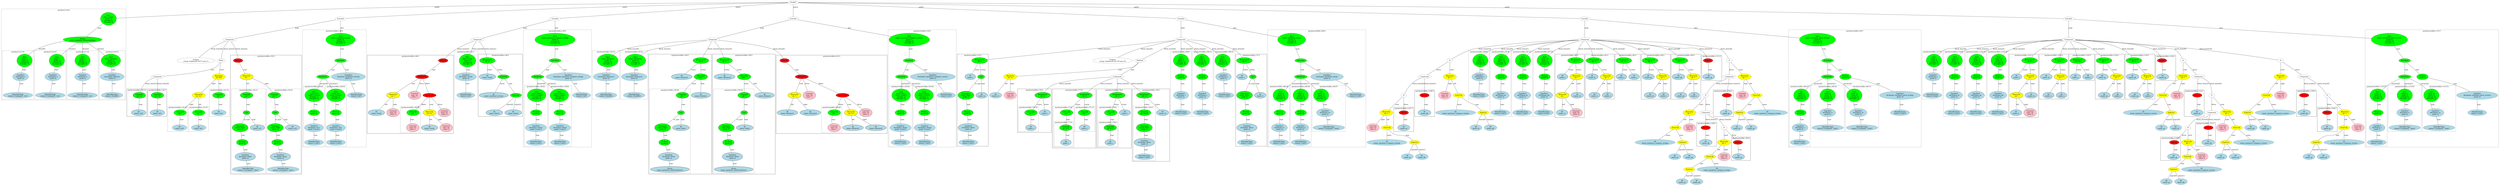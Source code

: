 strict graph "" {
	graph [bb="0,0,18424,1670.5"];
	node [label="\N"];
	subgraph cluster39 {
		graph [bb="1362,480.91,1503,710",
			label="quicksortstdlib.c:31:32",
			lheight=0.21,
			lp="1432.5,698.5",
			lwidth=1.74,
			style=dashed
		];
		40	[fillcolor=lightblue,
			height=0.74639,
			label="ID
name: str2",
			pos="1432,515.78",
			style="filled,dashed",
			width=1.4535];
		39	[fillcolor=green,
			height=0.74639,
			label="UnaryOp
op: *",
			pos="1432,652.13",
			style="filled,dashed",
			width=1.316];
		39 -- 40	[label=expr,
			lp="1444.5,589.15",
			pos="1432,625.22 1432,601.59 1432,566.82 1432,543.06"];
	}
	subgraph cluster42 {
		graph [bb="1071,617.26,1205,867.56",
			label="quicksortstdlib.c:32:7",
			lheight=0.21,
			lp="1138,856.06",
			lwidth=1.64
		];
		43	[fillcolor=lightblue,
			height=0.74639,
			label="ID
name: str1",
			pos="1138,652.13",
			style=filled,
			width=1.4535];
		42	[fillcolor=green,
			height=0.74639,
			label="UnaryOp
op: ++",
			pos="1138,809.69",
			style=filled,
			width=1.316];
		42 -- 43	[label=expr,
			lp="1150.5,725.5",
			pos="1138,782.65 1138,753.93 1138,708 1138,679.25"];
	}
	subgraph cluster44 {
		graph [bb="922,617.26,1063,867.56",
			label="quicksortstdlib.c:32:15",
			lheight=0.21,
			lp="992.5,856.06",
			lwidth=1.74
		];
		45	[fillcolor=lightblue,
			height=0.74639,
			label="ID
name: str2",
			pos="1003,652.13",
			style=filled,
			width=1.4535];
		44	[fillcolor=green,
			height=0.74639,
			label="UnaryOp
op: ++",
			pos="1007,809.69",
			style=filled,
			width=1.316];
		44 -- 45	[label=expr,
			lp="1017.5,725.5",
			pos="1006.3,782.65 1005.6,753.93 1004.4,708 1003.7,679.25"];
	}
	subgraph cluster46 {
		graph [bb="1660,94.74,2196,1174",
			label="quicksortstdlib.c:35:3",
			lheight=0.21,
			lp="1928,1162.5",
			lwidth=1.64
		];
		subgraph cluster48 {
			graph [bb="1668,102.74,1924,867.56",
				label="quicksortstdlib.c:35:13",
				lheight=0.21,
				lp="1796,856.06",
				lwidth=1.74,
				style=dashed
			];
			53	[fillcolor=lightblue,
				height=0.74639,
				label="IdentifierType
names: ['unsigned', 'char']",
				pos="1787,137.61",
				style="filled,dashed",
				width=3.0838];
			52	[fillcolor=lightblue,
				height=1.041,
				label="TypeDecl
declname: None
quals: []",
				pos="1769,252.96",
				style=filled,
				width=2.082];
			52 -- 53	[label=type,
				lp="1792,189.98",
				pos="1774.8,215.47 1777.4,198.9 1780.5,179.69 1782.9,164.61"];
			51	[fillcolor=green,
				height=0.74639,
				label="PtrDecl
quals: []",
				pos="1749,382.3",
				style=filled,
				width=1.2178];
			51 -- 52	[label=type,
				lp="1773,315.93",
				pos="1753,355.53 1756,336.93 1760,311.53 1763.2,290.79"];
			50	[fillcolor=green,
				height=1.041,
				label="Typename
name: None
quals: []",
				pos="1735,515.78",
				style=filled,
				width=1.6303];
			50 -- 51	[label=type,
				lp="1755,446.8",
				pos="1738.9,478.16 1741.2,456.27 1744.1,429 1746.2,409.32"];
			49	[fillcolor=green,
				height=0.5,
				label=Cast,
				pos="1783,652.13",
				style=filled,
				width=0.75];
			49 -- 50	[label=to_type,
				lp="1784.5,589.15",
				pos="1777,634.38 1769.7,613.98 1757.2,578.97 1747.7,552.43"];
			54	[fillcolor=lightblue,
				height=0.74639,
				label="ID
name: str1",
				pos="1864,515.78",
				style=filled,
				width=1.4535];
			49 -- 54	[label=expr,
				lp="1836.5,589.15",
				pos="1792.6,635.19 1806.5,612.11 1832.4,569.18 1848.9,541.84"];
			48	[fillcolor=green,
				height=0.74639,
				label="UnaryOp
op: *",
				pos="1783,809.69",
				style=filled,
				width=1.316];
			48 -- 49	[label=expr,
				lp="1795.5,725.5",
				pos="1783,782.65 1783,750.82 1783,697.83 1783,670.55"];
		}
		subgraph cluster55 {
			graph [bb="1932,102.74,2188,867.56",
				label="quicksortstdlib.c:35:41",
				lheight=0.21,
				lp="2060,856.06",
				lwidth=1.74,
				style=dashed
			];
			60	[fillcolor=lightblue,
				height=0.74639,
				label="IdentifierType
names: ['unsigned', 'char']",
				pos="2051,137.61",
				style="filled,dashed",
				width=3.0838];
			59	[fillcolor=lightblue,
				height=1.041,
				label="TypeDecl
declname: None
quals: []",
				pos="2033,252.96",
				style=filled,
				width=2.082];
			59 -- 60	[label=type,
				lp="2056,189.98",
				pos="2038.8,215.47 2041.4,198.9 2044.5,179.69 2046.9,164.61"];
			58	[fillcolor=green,
				height=0.74639,
				label="PtrDecl
quals: []",
				pos="2013,382.3",
				style=filled,
				width=1.2178];
			58 -- 59	[label=type,
				lp="2037,315.93",
				pos="2017,355.53 2020,336.93 2024,311.53 2027.2,290.79"];
			57	[fillcolor=green,
				height=1.041,
				label="Typename
name: None
quals: []",
				pos="1999,515.78",
				style=filled,
				width=1.6303];
			57 -- 58	[label=type,
				lp="2019,446.8",
				pos="2002.9,478.16 2005.2,456.27 2008.1,429 2010.2,409.32"];
			56	[fillcolor=green,
				height=0.5,
				label=Cast,
				pos="1999,652.13",
				style=filled,
				width=0.75];
			56 -- 57	[label=to_type,
				lp="2019.5,589.15",
				pos="1999,634.11 1999,613.92 1999,579.67 1999,553.38"];
			61	[fillcolor=lightblue,
				height=0.74639,
				label="ID
name: str2",
				pos="2128,515.78",
				style=filled,
				width=1.4535];
			56 -- 61	[label=expr,
				lp="2076.5,589.15",
				pos="2013.1,636.49 2035.3,613.37 2078.7,568.17 2105.3,540.41"];
			55	[fillcolor=green,
				height=0.74639,
				label="UnaryOp
op: *",
				pos="1993,809.69",
				style=filled,
				width=1.316];
			55 -- 56	[label=expr,
				lp="2009.5,725.5",
				pos="1994,782.65 1995.2,750.82 1997.3,697.83 1998.3,670.55"];
		}
		47	[fillcolor=yellow,
			height=0.74639,
			label="BinaryOp
op: -",
			pos="1783,977.85",
			style=filled,
			width=1.3749];
		47 -- 48	[label=left,
			lp="1792.5,914.88",
			pos="1783,950.89 1783,919.76 1783,867.91 1783,836.74"];
		47 -- 55	[label=right,
			lp="1931,914.88",
			pos="1822.6,961.49 1853.5,948.19 1896.4,926.78 1928,899.38 1949.1,881.11 1967.2,854.83 1979,835.62"];
		46	[fillcolor=red,
			height=0.5,
			label=Return,
			pos="1718,1125",
			style=filled,
			width=0.95686];
		46 -- 47	[label=expr,
			lp="1771.5,1040.8",
			pos="1725.5,1107.4 1736.8,1082 1758.4,1033.7 1771.7,1004"];
	}
	subgraph cluster63 {
		graph [bb="3833,339.43,4341,1404.1",
			label="quicksortstdlib.c:39:5",
			lheight=0.21,
			lp="4087,1392.6",
			lwidth=1.64,
			style=dashed
		];
		subgraph cluster66 {
			graph [bb="3841,347.43,4013,899.38",
				label="quicksortstdlib.c:39:43",
				lheight=0.21,
				lp="3927,887.88",
				lwidth=1.74,
				style=dashed
			];
			69	[fillcolor=lightblue,
				height=0.74639,
				label="IdentifierType
names: ['char']",
				pos="3927,382.3",
				style="filled,dashed",
				width=1.8856];
			68	[fillcolor=lightblue,
				height=1.041,
				label="TypeDecl
declname: elem1
quals: ['const']",
				pos="3927,515.78",
				style="filled,dashed",
				width=2.1606];
			68 -- 69	[label=type,
				lp="3939,446.8",
				pos="3927,478.16 3927,456.27 3927,429 3927,409.32"];
			67	[fillcolor=green,
				height=0.74639,
				label="PtrDecl
quals: []",
				pos="3931,652.13",
				style="filled,dashed",
				width=1.2178];
			67 -- 68	[label=type,
				lp="3942,589.15",
				pos="3930.2,625.22 3929.6,604.79 3928.8,576.03 3928.1,553.27"];
			66	[fillcolor=green,
				height=1.6303,
				label="Decl
name: elem1
quals: ['const']
storage: []
funcspec: []",
				pos="3937,809.69",
				style="filled,dashed",
				width=1.866];
			66 -- 67	[label=type,
				lp="3946,725.5",
				pos="3934.8,750.76 3933.8,726.23 3932.8,698.87 3932,679.37"];
		}
		subgraph cluster70 {
			graph [bb="4021,347.43,4193,899.38",
				label="quicksortstdlib.c:39:62",
				lheight=0.21,
				lp="4107,887.88",
				lwidth=1.74,
				style=dashed
			];
			73	[fillcolor=lightblue,
				height=0.74639,
				label="IdentifierType
names: ['char']",
				pos="4107,382.3",
				style="filled,dashed",
				width=1.8856];
			72	[fillcolor=lightblue,
				height=1.041,
				label="TypeDecl
declname: elem2
quals: ['const']",
				pos="4107,515.78",
				style="filled,dashed",
				width=2.1606];
			72 -- 73	[label=type,
				lp="4119,446.8",
				pos="4107,478.16 4107,456.27 4107,429 4107,409.32"];
			71	[fillcolor=green,
				height=0.74639,
				label="PtrDecl
quals: []",
				pos="4105,652.13",
				style="filled,dashed",
				width=1.2178];
			71 -- 72	[label=type,
				lp="4118,589.15",
				pos="4105.4,625.22 4105.7,604.79 4106.1,576.03 4106.5,553.27"];
			70	[fillcolor=green,
				height=1.6303,
				label="Decl
name: elem2
quals: ['const']
storage: []
funcspec: []",
				pos="4101,809.69",
				style="filled,dashed",
				width=1.866];
			70 -- 71	[label=type,
				lp="4116,725.5",
				pos="4102.5,750.76 4103.1,726.23 4103.8,698.87 4104.3,679.37"];
		}
		65	[fillcolor=green,
			height=0.5,
			label=ParamList,
			pos="3951,977.85",
			style="filled,dashed",
			width=1.3179];
		65 -- 66	[label="params[0]",
			lp="3975,914.88",
			pos="3949.6,959.7 3947.8,938.3 3944.6,900.63 3941.9,868.52"];
		65 -- 70	[label="params[1]",
			lp="4049,914.88",
			pos="3968.3,960.83 3979.6,950.2 3994.5,935.78 4007,922.38 4026.1,901.87 4046.2,878.26 4062.9,858.04"];
		64	[fillcolor=green,
			height=0.5,
			label=FuncDecl,
			pos="4026,1125",
			style="filled,dashed",
			width=1.2457];
		64 -- 65	[label=args,
			lp="3998.5,1040.8",
			pos="4017.2,1107.1 4002.8,1079.1 3974.1,1023.6 3959.7,995.68"];
		74	[fillcolor=lightblue,
			height=1.041,
			label="TypeDecl
declname: quicksort_compare_strings
quals: []",
			pos="4175,977.85",
			style="filled,dashed",
			width=4.3998];
		64 -- 74	[label=type,
			lp="4131,1040.8",
			pos="4042.2,1108.2 4065.2,1085.9 4107.7,1044.5 4138.4,1014.5"];
		75	[fillcolor=lightblue,
			height=0.74639,
			label="IdentifierType
names: ['int']",
			pos="4267,809.69",
			style="filled,dashed",
			width=1.8463];
		74 -- 75	[label=type,
			lp="4225,914.88",
			pos="4195.2,940.39 4212.7,908.77 4237.6,863.82 4253,836"];
		63	[fillcolor=green,
			height=1.6303,
			label="Decl
name: quicksort_compare_strings
quals: []
storage: []
funcspec: []",
			pos="4026,1314.4",
			style="filled,dashed",
			width=3.948];
		63 -- 64	[label=type,
			lp="4038,1230.2",
			pos="4026,1255.7 4026,1216.9 4026,1168.6 4026,1143.3"];
	}
	subgraph cluster77 {
		graph [bb="3321,774.82,3489,1214.7",
			label="quicksortstdlib.c:41:7",
			lheight=0.21,
			lp="3405,1203.2",
			lwidth=1.64,
			style=dashed
		];
		79	[fillcolor=lightblue,
			height=0.74639,
			label="IdentifierType
names: ['int']",
			pos="3405,809.69",
			style="filled,dashed",
			width=1.8463];
		78	[fillcolor=lightblue,
			height=1.041,
			label="TypeDecl
declname: result
quals: []",
			pos="3405,977.85",
			style="filled,dashed",
			width=2.1017];
		78 -- 79	[label=type,
			lp="3417,914.88",
			pos="3405,939.98 3405,908.61 3405,864.37 3405,836.63"];
		77	[fillcolor=green,
			height=1.6303,
			label="Decl
name: result
quals: []
storage: []
funcspec: []",
			pos="3417,1125",
			style="filled,dashed",
			width=1.6499];
		77 -- 78	[label=type,
			lp="3423,1040.8",
			pos="3412.2,1066.2 3410.8,1049.2 3409.3,1030.9 3408,1015.6"];
	}
	subgraph cluster80 {
		graph [bb="3497,617.26,3825,1182.9",
			label="quicksortstdlib.c:44:3",
			lheight=0.21,
			lp="3661,1171.4",
			lwidth=1.64
		];
		81	[fillcolor=lightblue,
			height=0.74639,
			label="ID
name: result",
			pos="3564,977.85",
			style=filled,
			width=1.6499];
		80	[fillcolor=green,
			height=0.74639,
			label="Assignment
op: =",
			pos="3564,1125",
			style=filled,
			width=1.6106];
		80 -- 81	[label=lvalue,
			lp="3581,1040.8",
			pos="3564,1098.1 3564,1071.8 3564,1031.4 3564,1005.1"];
		82	[fillcolor=green,
			height=0.5,
			label=FuncCall,
			pos="3684,977.85",
			style=filled,
			width=1.1916];
		80 -- 82	[label=rvalue,
			lp="3656,1040.8",
			pos="3584.1,1099.7 3608.6,1070 3649.5,1020.6 3670.6,995.11"];
		83	[fillcolor=lightblue,
			height=0.74639,
			label="ID
name: quicksort_strcmp",
			pos="3610,809.69",
			style=filled,
			width=2.9266];
		82 -- 83	[label=name,
			lp="3673.5,914.88",
			pos="3676.5,960.01 3663.5,930.88 3636.8,870.94 3621.5,836.52"];
		84	[fillcolor=green,
			height=0.5,
			label=ExprList,
			pos="3775,809.69",
			style=filled,
			width=1.1555];
		82 -- 84	[label=args,
			lp="3733.5,914.88",
			pos="3693.2,960.01 3710.7,928.16 3748.3,859.46 3765.7,827.58"];
		85	[fillcolor=lightblue,
			height=0.74639,
			label="ID
name: elem1",
			pos="3613,652.13",
			style=filled,
			width=1.7285];
		84 -- 85	[label="exprs[0]",
			lp="3727,725.5",
			pos="3761.7,792.54 3751.7,780.69 3737.4,764.41 3724,751 3697.1,724.13 3664.2,695.62 3641.2,676.34"];
		86	[fillcolor=lightblue,
			height=0.74639,
			label="ID
name: elem2",
			pos="3755,652.13",
			style=filled,
			width=1.7285];
		84 -- 86	[label="exprs[1]",
			lp="3788,725.5",
			pos="3772.8,791.44 3769.3,764.15 3762.4,710.84 3758.3,678.96"];
	}
	subgraph cluster87 {
		graph [bb="2684,462.3,3313,1174",
			label="quicksortstdlib.c:46:3",
			lheight=0.21,
			lp="2998.5,1162.5",
			lwidth=1.64
		];
		subgraph cluster98 {
			graph [bb="2928,470.3,3069,710",
				label="quicksortstdlib.c:46:58",
				lheight=0.21,
				lp="2998.5,698.5",
				lwidth=1.74,
				style=dashed
			];
			99	[fillcolor=pink,
				height=1.041,
				label="Constant
type: int
value: 1",
				pos="3013,515.78",
				style=filled,
				width=1.2767];
			98	[fillcolor=green,
				height=0.74639,
				label="UnaryOp
op: -",
				pos="3014,652.13",
				style=filled,
				width=1.316];
			98 -- 99	[label=expr,
				lp="3011.5,589.15",
				pos="3005.5,625.65 3002.8,616.6 3000.3,606.27 2999,596.65 2997,582.14 2999,566.24 3002,552.47"];
		}
		90	[fillcolor=lightblue,
			height=0.74639,
			label="ID
name: result",
			pos="2751,652.13",
			style=filled,
			width=1.6499];
		89	[fillcolor=yellow,
			height=0.74639,
			label="BinaryOp
op: <",
			pos="2874,809.69",
			style=filled,
			width=1.3749];
		89 -- 90	[label=left,
			lp="2822.5,725.5",
			pos="2855.1,784.72 2832.1,755.66 2793.5,706.94 2770.4,677.63"];
		91	[fillcolor=pink,
			height=1.041,
			label="Constant
type: int
value: 0",
			pos="2874,652.13",
			style=filled,
			width=1.2767];
		89 -- 91	[label=right,
			lp="2887,725.5",
			pos="2874,782.65 2874,757.22 2874,718.29 2874,689.74"];
		88	[fillcolor=red,
			height=0.5,
			label=TernaryOp,
			pos="3079,977.85",
			style=filled,
			width=1.3721];
		88 -- 89	[label=cond,
			lp="3011.5,914.88",
			pos="3055.3,961.79 3032.3,946.83 2996.8,922.81 2968,899.38 2942.4,878.56 2915.2,852.41 2896.7,833.91"];
		92	[fillcolor=pink,
			height=1.041,
			label="Constant
type: int
value: 1",
			pos="3023,809.69",
			style=filled,
			width=1.2767];
		88 -- 92	[label=iftrue,
			lp="3075,914.88",
			pos="3073.2,959.7 3064.2,933 3046.7,880.94 3034.9,845.99"];
		93	[fillcolor=red,
			height=0.5,
			label=TernaryOp,
			pos="3136,809.69",
			style=filled,
			width=1.3721];
		88 -- 93	[label=iffalse,
			lp="3120,914.88",
			pos="3084.9,959.7 3095.8,927.86 3119.1,859.96 3130.1,828"];
		93 -- 98	[label=iffalse,
			lp="3092,725.5",
			pos="3122.9,792.04 3101.2,764.37 3057.7,708.82 3032.7,676.99"];
		94	[fillcolor=yellow,
			height=0.74639,
			label="BinaryOp
op: ==",
			pos="3136,652.13",
			style=filled,
			width=1.3749];
		93 -- 94	[label=cond,
			lp="3149.5,725.5",
			pos="3136,791.44 3136,764.23 3136,711.15 3136,679.24"];
		97	[fillcolor=pink,
			height=1.041,
			label="Constant
type: int
value: 0",
			pos="3249,652.13",
			style=filled,
			width=1.2767];
		93 -- 97	[label=iftrue,
			lp="3215,725.5",
			pos="3148.1,792.04 3166.7,766.49 3202.5,717.16 3226.1,684.69"];
		95	[fillcolor=lightblue,
			height=0.74639,
			label="ID
name: result",
			pos="3136,515.78",
			style=filled,
			width=1.6499];
		94 -- 95	[label=left,
			lp="3145.5,589.15",
			pos="3136,625.22 3136,601.59 3136,566.82 3136,543.06"];
		96	[fillcolor=pink,
			height=1.041,
			label="Constant
type: int
value: 0",
			pos="3259,515.78",
			style=filled,
			width=1.2767];
		94 -- 96	[label=right,
			lp="3211,589.15",
			pos="3157.4,627.73 3178.1,605.17 3209.4,570.96 3231.8,546.49"];
		87	[fillcolor=red,
			height=0.5,
			label=Return,
			pos="3237,1125",
			style=filled,
			width=0.95686];
		87 -- 88	[label=expr,
			lp="3166.5,1040.8",
			pos="3220.7,1109 3190.7,1081.5 3127.2,1023.1 3096.4,994.86"];
	}
	subgraph cluster101 {
		graph [bb="6494,339.43,7002,1404.1",
			label="quicksortstdlib.c:50:5",
			lheight=0.21,
			lp="6748,1392.6",
			lwidth=1.64,
			style=dashed
		];
		subgraph cluster104 {
			graph [bb="6502,347.43,6674,899.38",
				label="quicksortstdlib.c:50:43",
				lheight=0.21,
				lp="6588,887.88",
				lwidth=1.74,
				style=dashed
			];
			107	[fillcolor=lightblue,
				height=0.74639,
				label="IdentifierType
names: ['char']",
				pos="6588,382.3",
				style="filled,dashed",
				width=1.8856];
			106	[fillcolor=lightblue,
				height=1.041,
				label="TypeDecl
declname: elem1
quals: ['const']",
				pos="6588,515.78",
				style="filled,dashed",
				width=2.1606];
			106 -- 107	[label=type,
				lp="6600,446.8",
				pos="6588,478.16 6588,456.27 6588,429 6588,409.32"];
			105	[fillcolor=green,
				height=0.74639,
				label="PtrDecl
quals: []",
				pos="6592,652.13",
				style="filled,dashed",
				width=1.2178];
			105 -- 106	[label=type,
				lp="6603,589.15",
				pos="6591.2,625.22 6590.6,604.79 6589.8,576.03 6589.1,553.27"];
			104	[fillcolor=green,
				height=1.6303,
				label="Decl
name: elem1
quals: ['const']
storage: []
funcspec: []",
				pos="6598,809.69",
				style="filled,dashed",
				width=1.866];
			104 -- 105	[label=type,
				lp="6607,725.5",
				pos="6595.8,750.76 6594.8,726.23 6593.8,698.87 6593,679.37"];
		}
		subgraph cluster108 {
			graph [bb="6682,347.43,6854,899.38",
				label="quicksortstdlib.c:50:62",
				lheight=0.21,
				lp="6768,887.88",
				lwidth=1.74,
				style=dashed
			];
			111	[fillcolor=lightblue,
				height=0.74639,
				label="IdentifierType
names: ['char']",
				pos="6768,382.3",
				style="filled,dashed",
				width=1.8856];
			110	[fillcolor=lightblue,
				height=1.041,
				label="TypeDecl
declname: elem2
quals: ['const']",
				pos="6768,515.78",
				style="filled,dashed",
				width=2.1606];
			110 -- 111	[label=type,
				lp="6780,446.8",
				pos="6768,478.16 6768,456.27 6768,429 6768,409.32"];
			109	[fillcolor=green,
				height=0.74639,
				label="PtrDecl
quals: []",
				pos="6766,652.13",
				style="filled,dashed",
				width=1.2178];
			109 -- 110	[label=type,
				lp="6779,589.15",
				pos="6766.4,625.22 6766.7,604.79 6767.1,576.03 6767.5,553.27"];
			108	[fillcolor=green,
				height=1.6303,
				label="Decl
name: elem2
quals: ['const']
storage: []
funcspec: []",
				pos="6762,809.69",
				style="filled,dashed",
				width=1.866];
			108 -- 109	[label=type,
				lp="6777,725.5",
				pos="6763.5,750.76 6764.1,726.23 6764.8,698.87 6765.3,679.37"];
		}
		103	[fillcolor=green,
			height=0.5,
			label=ParamList,
			pos="6607,977.85",
			style="filled,dashed",
			width=1.3179];
		103 -- 104	[label="params[0]",
			lp="6632,914.88",
			pos="6606.1,959.7 6604.9,938.3 6602.9,900.63 6601.1,868.52"];
		103 -- 108	[label="params[1]",
			lp="6706,914.88",
			pos="6624.3,961.03 6635.8,950.35 6651.1,935.82 6664,922.38 6683.9,901.61 6705.1,877.75 6722.6,857.42"];
		102	[fillcolor=green,
			height=0.5,
			label=FuncDecl,
			pos="6646,1125",
			style="filled,dashed",
			width=1.2457];
		102 -- 103	[label=args,
			lp="6637.5,1040.8",
			pos="6641.4,1107.1 6634,1079.3 6619.2,1024.2 6611.6,996.13"];
		112	[fillcolor=lightblue,
			height=1.041,
			label="TypeDecl
declname: quicksort_compare_vectors
quals: []",
			pos="6833,977.85",
			style="filled,dashed",
			width=4.4587];
		102 -- 112	[label=type,
			lp="6774,1040.8",
			pos="6665.7,1108.8 6694.4,1086.4 6748.9,1044.2 6787.8,1013.9"];
		113	[fillcolor=lightblue,
			height=0.74639,
			label="IdentifierType
names: ['int']",
			pos="6928,809.69",
			style="filled,dashed",
			width=1.8463];
		112 -- 113	[label=type,
			lp="6884,914.88",
			pos="6853.8,940.39 6871.9,908.77 6897.6,863.82 6913.5,836"];
		101	[fillcolor=green,
			height=1.6303,
			label="Decl
name: quicksort_compare_vectors
quals: []
storage: []
funcspec: []",
			pos="6646,1314.4",
			style="filled,dashed",
			width=4.0069];
		101 -- 102	[label=type,
			lp="6658,1230.2",
			pos="6646,1255.7 6646,1216.9 6646,1168.6 6646,1143.3"];
	}
	subgraph cluster115 {
		graph [bb="4349,774.82,4547,1214.7",
			label="quicksortstdlib.c:55:10",
			lheight=0.21,
			lp="4448,1203.2",
			lwidth=1.74,
			style=dashed
		];
		117	[fillcolor=lightblue,
			height=0.74639,
			label="IdentifierType
names: ['double']",
			pos="4448,809.69",
			style="filled,dashed",
			width=2.1606];
		116	[fillcolor=lightblue,
			height=1.041,
			label="TypeDecl
declname: distance1
quals: []",
			pos="4448,977.85",
			style="filled,dashed",
			width=2.5142];
		116 -- 117	[label=type,
			lp="4460,914.88",
			pos="4448,939.98 4448,908.61 4448,864.37 4448,836.63"];
		115	[fillcolor=green,
			height=1.6303,
			label="Decl
name: distance1
quals: []
storage: []
funcspec: []",
			pos="4457,1125",
			style="filled,dashed",
			width=2.0624];
		115 -- 116	[label=type,
			lp="4465,1040.8",
			pos="4453.4,1066.2 4452.4,1049.2 4451.2,1030.9 4450.3,1015.6"];
	}
	subgraph cluster118 {
		graph [bb="4555,774.82,4753,1214.7",
			label="quicksortstdlib.c:55:21",
			lheight=0.21,
			lp="4654,1203.2",
			lwidth=1.74,
			style=dashed
		];
		120	[fillcolor=lightblue,
			height=0.74639,
			label="IdentifierType
names: ['double']",
			pos="4654,809.69",
			style="filled,dashed",
			width=2.1606];
		119	[fillcolor=lightblue,
			height=1.041,
			label="TypeDecl
declname: distance2
quals: []",
			pos="4654,977.85",
			style="filled,dashed",
			width=2.5142];
		119 -- 120	[label=type,
			lp="4666,914.88",
			pos="4654,939.98 4654,908.61 4654,864.37 4654,836.63"];
		118	[fillcolor=green,
			height=1.6303,
			label="Decl
name: distance2
quals: []
storage: []
funcspec: []",
			pos="4666,1125",
			style="filled,dashed",
			width=2.0624];
		118 -- 119	[label=type,
			lp="4672,1040.8",
			pos="4661.2,1066.2 4659.8,1049.2 4658.3,1030.9 4657,1015.6"];
	}
	subgraph cluster121 {
		graph [bb="4761,94.74,5215,1182.9",
			label="quicksortstdlib.c:58:3",
			lheight=0.21,
			lp="4988,1171.4",
			lwidth=1.64
		];
		subgraph cluster124 {
			graph [bb="4769,102.74,5061,867.56",
				label="quicksortstdlib.c:58:20",
				lheight=0.21,
				lp="4915,856.06",
				lwidth=1.74,
				style=dashed
			];
			129	[fillcolor=lightblue,
				height=0.74639,
				label="Struct
name: quicksort_3DVertexStruct",
				pos="4915,137.61",
				style=filled,
				width=3.8302];
			128	[fillcolor=lightblue,
				height=1.041,
				label="TypeDecl
declname: None
quals: []",
				pos="4883,252.96",
				style=filled,
				width=2.082];
			128 -- 129	[label=type,
				lp="4914,189.98",
				pos="4893.2,215.78 4897.9,199.2 4903.3,179.9 4907.6,164.76"];
			127	[fillcolor=green,
				height=0.74639,
				label="PtrDecl
quals: []",
				pos="4860,382.3",
				style=filled,
				width=1.2178];
			127 -- 128	[label=type,
				lp="4885,315.93",
				pos="4864.7,355.53 4868,336.78 4872.7,311.14 4876.4,290.31"];
			126	[fillcolor=green,
				height=1.041,
				label="Typename
name: None
quals: []",
				pos="4852,515.78",
				style=filled,
				width=1.6303];
			126 -- 127	[label=type,
				lp="4869,446.8",
				pos="4854.2,478.16 4855.6,456.27 4857.2,429 4858.4,409.32"];
			125	[fillcolor=green,
				height=0.5,
				label=Cast,
				pos="4991,652.13",
				style=filled,
				width=0.75];
			125 -- 126	[label=to_type,
				lp="4954.5,589.15",
				pos="4976.1,636.75 4954.2,615.56 4912.7,575.44 4883.7,547.46"];
			130	[fillcolor=lightblue,
				height=0.74639,
				label="ID
name: elem1",
				pos="4991,515.78",
				style=filled,
				width=1.7285];
			125 -- 130	[label=expr,
				lp="5003.5,589.15",
				pos="4991,634.11 4991,611.09 4991,569.82 4991,542.87"];
			124	[fillcolor=green,
				height=0.74639,
				label="UnaryOp
op: *",
				pos="5000,809.69",
				style=filled,
				width=1.316];
			124 -- 125	[label=expr,
				lp="5008.5,725.5",
				pos="4998.5,782.65 4996.7,750.82 4993.6,697.83 4992,670.55"];
		}
		122	[fillcolor=lightblue,
			height=0.74639,
			label="ID
name: distance1",
			pos="4998,977.85",
			style=filled,
			width=2.0624];
		121	[fillcolor=green,
			height=0.74639,
			label="Assignment
op: =",
			pos="5138,1125",
			style=filled,
			width=1.6106];
		121 -- 122	[label=lvalue,
			lp="5081,1040.8",
			pos="5114.9,1100 5089.1,1073.3 5047.6,1030.3 5021.6,1003.3"];
		123	[fillcolor=green,
			height=0.74639,
			label="StructRef
type: .",
			pos="5138,977.85",
			style=filled,
			width=1.3356];
		121 -- 123	[label=rvalue,
			lp="5155,1040.8",
			pos="5138,1098.1 5138,1071.8 5138,1031.4 5138,1005.1"];
		123 -- 124	[label=name,
			lp="5086.5,914.88",
			pos="5110,955.81 5091.8,941.25 5068.4,920.72 5051,899.38 5035,879.67 5020.9,854.3 5011.7,835.75"];
		131	[fillcolor=lightblue,
			height=0.74639,
			label="ID
name: distance",
			pos="5138,809.69",
			style=filled,
			width=1.9249];
		123 -- 131	[label=field,
			lp="5150.5,914.88",
			pos="5138,950.89 5138,919.76 5138,867.91 5138,836.74"];
	}
	subgraph cluster132 {
		graph [bb="5223,94.74,5677,1182.9",
			label="quicksortstdlib.c:59:3",
			lheight=0.21,
			lp="5450,1171.4",
			lwidth=1.64
		];
		subgraph cluster135 {
			graph [bb="5231,102.74,5523,867.56",
				label="quicksortstdlib.c:59:20",
				lheight=0.21,
				lp="5377,856.06",
				lwidth=1.74,
				style=dashed
			];
			140	[fillcolor=lightblue,
				height=0.74639,
				label="Struct
name: quicksort_3DVertexStruct",
				pos="5377,137.61",
				style=filled,
				width=3.8302];
			139	[fillcolor=lightblue,
				height=1.041,
				label="TypeDecl
declname: None
quals: []",
				pos="5345,252.96",
				style=filled,
				width=2.082];
			139 -- 140	[label=type,
				lp="5376,189.98",
				pos="5355.2,215.78 5359.9,199.2 5365.3,179.9 5369.6,164.76"];
			138	[fillcolor=green,
				height=0.74639,
				label="PtrDecl
quals: []",
				pos="5322,382.3",
				style=filled,
				width=1.2178];
			138 -- 139	[label=type,
				lp="5347,315.93",
				pos="5326.7,355.53 5330,336.78 5334.7,311.14 5338.4,290.31"];
			137	[fillcolor=green,
				height=1.041,
				label="Typename
name: None
quals: []",
				pos="5314,515.78",
				style=filled,
				width=1.6303];
			137 -- 138	[label=type,
				lp="5331,446.8",
				pos="5316.2,478.16 5317.6,456.27 5319.2,429 5320.4,409.32"];
			136	[fillcolor=green,
				height=0.5,
				label=Cast,
				pos="5451,652.13",
				style=filled,
				width=0.75];
			136 -- 137	[label=to_type,
				lp="5415.5,589.15",
				pos="5436.3,636.75 5414.8,615.63 5374.1,575.7 5345.6,547.73"];
			141	[fillcolor=lightblue,
				height=0.74639,
				label="ID
name: elem2",
				pos="5453,515.78",
				style=filled,
				width=1.7285];
			136 -- 141	[label=expr,
				lp="5464.5,589.15",
				pos="5451.3,634.11 5451.6,611.09 5452.2,569.82 5452.6,542.87"];
			135	[fillcolor=green,
				height=0.74639,
				label="UnaryOp
op: *",
				pos="5451,809.69",
				style=filled,
				width=1.316];
			135 -- 136	[label=expr,
				lp="5463.5,725.5",
				pos="5451,782.65 5451,750.82 5451,697.83 5451,670.55"];
		}
		133	[fillcolor=lightblue,
			height=0.74639,
			label="ID
name: distance2",
			pos="5309,977.85",
			style=filled,
			width=2.0624];
		132	[fillcolor=green,
			height=0.74639,
			label="Assignment
op: =",
			pos="5309,1125",
			style=filled,
			width=1.6106];
		132 -- 133	[label=lvalue,
			lp="5326,1040.8",
			pos="5309,1098.1 5309,1071.8 5309,1031.4 5309,1005.1"];
		134	[fillcolor=green,
			height=0.74639,
			label="StructRef
type: .",
			pos="5451,977.85",
			style=filled,
			width=1.3356];
		132 -- 134	[label=rvalue,
			lp="5414,1040.8",
			pos="5332.1,1100.4 5358.7,1073.2 5402,1029 5428.3,1002"];
		134 -- 135	[label=name,
			lp="5466.5,914.88",
			pos="5451,950.89 5451,919.76 5451,867.91 5451,836.74"];
		142	[fillcolor=lightblue,
			height=0.74639,
			label="ID
name: distance",
			pos="5600,809.69",
			style=filled,
			width=1.9249];
		134 -- 142	[label=field,
			lp="5532.5,914.88",
			pos="5474.5,953.97 5489.8,938.8 5510,918.29 5527,899.38 5545.8,878.46 5566,853.68 5580.4,835.64"];
	}
	subgraph cluster143 {
		graph [bb="5685,462.3,6486,1174",
			label="quicksortstdlib.c:61:3",
			lheight=0.21,
			lp="6085.5,1162.5",
			lwidth=1.64
		];
		subgraph cluster154 {
			graph [bb="6015,470.3,6156,710",
				label="quicksortstdlib.c:62:80",
				lheight=0.21,
				lp="6085.5,698.5",
				lwidth=1.74,
				style=dashed
			];
			155	[fillcolor=pink,
				height=1.041,
				label="Constant
type: int
value: 1",
				pos="6100,515.78",
				style=filled,
				width=1.2767];
			154	[fillcolor=green,
				height=0.74639,
				label="UnaryOp
op: -",
				pos="6100,652.13",
				style=filled,
				width=1.316];
			154 -- 155	[label=expr,
				lp="6097.5,589.15",
				pos="6091.5,625.65 6088.8,616.6 6086.3,606.27 6085,596.65 6083,582.11 6085.1,566.2 6088.3,552.44"];
		}
		146	[fillcolor=lightblue,
			height=0.74639,
			label="ID
name: distance1",
			pos="5767,652.13",
			style=filled,
			width=2.0624];
		145	[fillcolor=yellow,
			height=0.74639,
			label="BinaryOp
op: >",
			pos="5845,809.69",
			style=filled,
			width=1.3749];
		145 -- 146	[label=left,
			lp="5815.5,725.5",
			pos="5832.3,783.35 5817.8,754.51 5794.3,707.66 5779.8,678.71"];
		147	[fillcolor=lightblue,
			height=0.74639,
			label="ID
name: distance2",
			pos="5933,652.13",
			style=filled,
			width=2.0624];
		145 -- 147	[label=right,
			lp="5908,725.5",
			pos="5859.1,783.69 5875.5,754.84 5902.2,707.62 5918.6,678.58"];
		144	[fillcolor=red,
			height=0.5,
			label=TernaryOp,
			pos="5901,977.85",
			style=filled,
			width=1.3721];
		144 -- 145	[label=cond,
			lp="5895.5,914.88",
			pos="5895.2,959.7 5885.4,930.43 5865.2,870.69 5853.7,836.4"];
		148	[fillcolor=pink,
			height=1.041,
			label="Constant
type: int
value: 1",
			pos="5958,809.69",
			style=filled,
			width=1.2767];
		144 -- 148	[label=iftrue,
			lp="5940,914.88",
			pos="5906.9,959.7 5916,933 5933.9,880.94 5945.9,845.99"];
		149	[fillcolor=red,
			height=0.5,
			label=TernaryOp,
			pos="6163,809.69",
			style=filled,
			width=1.3721];
		144 -- 149	[label=iffalse,
			lp="6026,914.88",
			pos="5924.7,961.81 5974.6,930.18 6089.9,857.07 6139.5,825.57"];
		149 -- 154	[label=iffalse,
			lp="6149,725.5",
			pos="6156.1,791.74 6145.1,764.42 6123.2,710.46 6110.3,678.52"];
		150	[fillcolor=yellow,
			height=0.74639,
			label="BinaryOp
op: ==",
			pos="6226,652.13",
			style=filled,
			width=1.3749];
		149 -- 150	[label=cond,
			lp="6212.5,725.5",
			pos="6169.9,791.74 6180.9,764.42 6202.8,710.46 6215.7,678.52"];
		153	[fillcolor=pink,
			height=1.041,
			label="Constant
type: int
value: 0",
			pos="6339,652.13",
			style=filled,
			width=1.2767];
		149 -- 153	[label=iftrue,
			lp="6290,725.5",
			pos="6183.7,792.98 6208.3,774.08 6250.3,740.99 6284,710 6293.4,701.35 6303.2,691.49 6311.9,682.42"];
		151	[fillcolor=lightblue,
			height=0.74639,
			label="ID
name: distance1",
			pos="6238,515.78",
			style=filled,
			width=2.0624];
		150 -- 151	[label=left,
			lp="6241.5,589.15",
			pos="6228.3,625.22 6230.4,601.59 6233.5,566.82 6235.7,543.06"];
		152	[fillcolor=lightblue,
			height=0.74639,
			label="ID
name: distance2",
			pos="6404,515.78",
			style=filled,
			width=2.0624];
		150 -- 152	[label=right,
			lp="6330,589.15",
			pos="6253.7,629.8 6263.3,622.44 6274.1,614.16 6284,606.65 6314,583.93 6348.3,558.23 6372.6,540.15"];
		143	[fillcolor=red,
			height=0.5,
			label=Return,
			pos="5747,1125",
			style=filled,
			width=0.95686];
		143 -- 144	[label=expr,
			lp="5855.5,1040.8",
			pos="5762.9,1109 5792.1,1081.5 5854,1023.1 5884,994.86"];
	}
	subgraph cluster157 {
		graph [bb="9334,339.43,10056,1404.1",
			label="quicksortstdlib.c:66:6",
			lheight=0.21,
			lp="9695,1392.6",
			lwidth=1.64,
			style=dashed
		];
		subgraph cluster160 {
			graph [bb="9342,347.43,9494,899.38",
				label="quicksortstdlib.c:66:28",
				lheight=0.21,
				lp="9418,887.88",
				lwidth=1.74,
				style=dashed
			];
			163	[fillcolor=lightblue,
				height=0.74639,
				label="IdentifierType
names: ['char']",
				pos="9418,382.3",
				style="filled,dashed",
				width=1.8856];
			162	[fillcolor=lightblue,
				height=1.041,
				label="TypeDecl
declname: ii
quals: []",
				pos="9420,515.78",
				style="filled,dashed",
				width=1.6499];
			162 -- 163	[label=type,
				lp="9432,446.8",
				pos="9419.4,478.16 9419.1,456.27 9418.7,429 9418.4,409.32"];
			161	[fillcolor=green,
				height=0.74639,
				label="PtrDecl
quals: []",
				pos="9423,652.13",
				style="filled,dashed",
				width=1.2178];
			161 -- 162	[label=type,
				lp="9434,589.15",
				pos="9422.4,625.22 9422,604.79 9421.3,576.03 9420.8,553.27"];
			160	[fillcolor=green,
				height=1.6303,
				label="Decl
name: ii
quals: []
storage: []
funcspec: []",
				pos="9428,809.69",
				style="filled,dashed",
				width=1.591];
			160 -- 161	[label=type,
				lp="9438,725.5",
				pos="9426.1,750.76 9425.3,726.23 9424.5,698.87 9423.8,679.37"];
		}
		subgraph cluster164 {
			graph [bb="9502,347.43,9654,899.38",
				label="quicksortstdlib.c:66:38",
				lheight=0.21,
				lp="9578,887.88",
				lwidth=1.74,
				style=dashed
			];
			167	[fillcolor=lightblue,
				height=0.74639,
				label="IdentifierType
names: ['char']",
				pos="9578,382.3",
				style="filled,dashed",
				width=1.8856];
			166	[fillcolor=lightblue,
				height=1.041,
				label="TypeDecl
declname: ij
quals: []",
				pos="9578,515.78",
				style="filled,dashed",
				width=1.6499];
			166 -- 167	[label=type,
				lp="9590,446.8",
				pos="9578,478.16 9578,456.27 9578,429 9578,409.32"];
			165	[fillcolor=green,
				height=0.74639,
				label="PtrDecl
quals: []",
				pos="9578,652.13",
				style="filled,dashed",
				width=1.2178];
			165 -- 166	[label=type,
				lp="9590,589.15",
				pos="9578,625.22 9578,604.79 9578,576.03 9578,553.27"];
			164	[fillcolor=green,
				height=1.6303,
				label="Decl
name: ij
quals: []
storage: []
funcspec: []",
				pos="9578,809.69",
				style="filled,dashed",
				width=1.591];
			164 -- 165	[label=type,
				lp="9590,725.5",
				pos="9578,750.76 9578,726.23 9578,698.87 9578,679.37"];
		}
		subgraph cluster168 {
			graph [bb="9662,480.91,9902,899.38",
				label="quicksortstdlib.c:66:57",
				lheight=0.21,
				lp="9782,887.88",
				lwidth=1.74,
				style=dashed
			];
			170	[fillcolor=lightblue,
				height=0.74639,
				label="IdentifierType
names: ['unsigned', 'long']",
				pos="9782,515.78",
				style="filled,dashed",
				width=3.1034];
			169	[fillcolor=lightblue,
				height=1.041,
				label="TypeDecl
declname: es
quals: []",
				pos="9757,652.13",
				style="filled,dashed",
				width=1.7285];
			169 -- 170	[label=type,
				lp="9782,589.15",
				pos="9763.8,614.77 9768,592.08 9773.3,563.4 9777.1,542.94"];
			168	[fillcolor=green,
				height=1.6303,
				label="Decl
name: es
quals: []
storage: []
funcspec: []",
				pos="9729,809.69",
				style="filled,dashed",
				width=1.591];
			168 -- 169	[label=type,
				lp="9757,725.5",
				pos="9739.3,751.65 9743,731.01 9747.1,708.27 9750.4,689.84"];
		}
		159	[fillcolor=green,
			height=0.5,
			label=ParamList,
			pos="9578,977.85",
			style="filled,dashed",
			width=1.3179];
		159 -- 160	[label="params[0]",
			lp="9546,914.88",
			pos="9559.6,961.18 9547.5,950.57 9531.4,936.05 9518,922.38 9498.1,902.09 9478.1,877.72 9462,856.93"];
		159 -- 164	[label="params[1]",
			lp="9606,914.88",
			pos="9578,959.7 9578,938.3 9578,900.63 9578,868.52"];
		159 -- 168	[label="params[2]",
			lp="9680,914.88",
			pos="9596.4,961.18 9608.5,950.57 9624.6,936.05 9638,922.38 9657.9,902 9678.2,877.62 9694.5,856.85"];
		158	[fillcolor=green,
			height=0.5,
			label=FuncDecl,
			pos="9578,1125",
			style="filled,dashed",
			width=1.2457];
		158 -- 159	[label=args,
			lp="9589.5,1040.8",
			pos="9578,1106.8 9578,1078.9 9578,1024 9578,996.05"];
		171	[fillcolor=lightblue,
			height=1.041,
			label="TypeDecl
declname: quicksort_swapi
quals: []",
			pos="9783,977.85",
			style="filled,dashed",
			width=3.2409];
		158 -- 171	[label=type,
			lp="9717,1040.8",
			pos="9599.2,1109 9631.2,1086.4 9692.8,1042.8 9735.8,1012.3"];
		172	[fillcolor=lightblue,
			height=0.74639,
			label="IdentifierType
names: ['void']",
			pos="9979,809.69",
			style="filled,dashed",
			width=1.9053];
		171 -- 172	[label=type,
			lp="9906,914.88",
			pos="9841.4,945.32 9862.8,932.46 9886.5,916.56 9906,899.38 9927.5,880.4 9948,854.71 9961.7,835.86"];
		157	[fillcolor=green,
			height=1.6303,
			label="Decl
name: quicksort_swapi
quals: []
storage: []
funcspec: []",
			pos="9477,1314.4",
			style="filled,dashed",
			width=2.8088];
		157 -- 158	[label=type,
			lp="9537,1230.2",
			pos="9506.8,1258.2 9527.9,1218.9 9555,1168.7 9568.9,1142.9"];
	}
	subgraph cluster174 {
		graph [bb="8606,617.26,8758,1214.7",
			label="quicksortstdlib.c:68:8",
			lheight=0.21,
			lp="8682,1203.2",
			lwidth=1.64,
			style=dashed
		];
		177	[fillcolor=lightblue,
			height=0.74639,
			label="IdentifierType
names: ['char']",
			pos="8682,652.13",
			style="filled,dashed",
			width=1.8856];
		176	[fillcolor=lightblue,
			height=1.041,
			label="TypeDecl
declname: i
quals: []",
			pos="8682,809.69",
			style="filled,dashed",
			width=1.5713];
		176 -- 177	[label=type,
			lp="8694,725.5",
			pos="8682,771.82 8682,743.25 8682,704.38 8682,679.03"];
		175	[fillcolor=green,
			height=0.74639,
			label="PtrDecl
quals: []",
			pos="8682,977.85",
			style="filled,dashed",
			width=1.2178];
		175 -- 176	[label=type,
			lp="8694,914.88",
			pos="8682,950.89 8682,923.05 8682,878.63 8682,847.26"];
		174	[fillcolor=green,
			height=1.6303,
			label="Decl
name: i
quals: []
storage: []
funcspec: []",
			pos="8682,1125",
			style="filled,dashed",
			width=1.591];
		174 -- 175	[label=type,
			lp="8694,1040.8",
			pos="8682,1066.2 8682,1045 8682,1022.1 8682,1005"];
	}
	subgraph cluster178 {
		graph [bb="8766,617.26,8918,1214.7",
			label="quicksortstdlib.c:68:12",
			lheight=0.21,
			lp="8842,1203.2",
			lwidth=1.74,
			style=dashed
		];
		181	[fillcolor=lightblue,
			height=0.74639,
			label="IdentifierType
names: ['char']",
			pos="8842,652.13",
			style="filled,dashed",
			width=1.8856];
		180	[fillcolor=lightblue,
			height=1.041,
			label="TypeDecl
declname: j
quals: []",
			pos="8840,809.69",
			style="filled,dashed",
			width=1.5713];
		180 -- 181	[label=type,
			lp="8854,725.5",
			pos="8840.5,771.82 8840.8,743.25 8841.3,704.38 8841.7,679.03"];
		179	[fillcolor=green,
			height=0.74639,
			label="PtrDecl
quals: []",
			pos="8839,977.85",
			style="filled,dashed",
			width=1.2178];
		179 -- 180	[label=type,
			lp="8852,914.88",
			pos="8839.2,950.89 8839.3,923.05 8839.6,878.63 8839.8,847.26"];
		178	[fillcolor=green,
			height=1.6303,
			label="Decl
name: j
quals: []
storage: []
funcspec: []",
			pos="8836,1125",
			style="filled,dashed",
			width=1.591];
		178 -- 179	[label=type,
			lp="8850,1040.8",
			pos="8837.2,1066.2 8837.6,1045 8838.1,1022.1 8838.5,1005"];
	}
	subgraph cluster182 {
		graph [bb="8926,774.82,9078,1214.7",
			label="quicksortstdlib.c:68:16",
			lheight=0.21,
			lp="9002,1203.2",
			lwidth=1.74,
			style=dashed
		];
		184	[fillcolor=lightblue,
			height=0.74639,
			label="IdentifierType
names: ['char']",
			pos="9002,809.69",
			style="filled,dashed",
			width=1.8856];
		183	[fillcolor=lightblue,
			height=1.041,
			label="TypeDecl
declname: c
quals: []",
			pos="8997,977.85",
			style="filled,dashed",
			width=1.6303];
		183 -- 184	[label=type,
			lp="9012,914.88",
			pos="8998.1,939.98 8999.1,908.61 9000.4,864.37 9001.2,836.63"];
		182	[fillcolor=green,
			height=1.6303,
			label="Decl
name: c
quals: []
storage: []
funcspec: []",
			pos="8992,1125",
			style="filled,dashed",
			width=1.591];
		182 -- 183	[label=type,
			lp="9008,1040.8",
			pos="8994,1066.2 8994.6,1049.2 8995.2,1030.9 8995.7,1015.6"];
	}
	subgraph cluster185 {
		graph [bb="9086,347.43,9326,1182.9",
			label="quicksortstdlib.c:71:3",
			lheight=0.21,
			lp="9206,1171.4",
			lwidth=1.64
		];
		186	[fillcolor=lightblue,
			height=0.74639,
			label="ID
name: i",
			pos="9143,977.85",
			style=filled,
			width=1.1392];
		185	[fillcolor=green,
			height=0.74639,
			label="Assignment
op: =",
			pos="9152,1125",
			style=filled,
			width=1.6106];
		185 -- 186	[label=lvalue,
			lp="9165,1040.8",
			pos="9150.4,1098.1 9148.8,1071.8 9146.3,1031.4 9144.6,1005.1"];
		187	[fillcolor=green,
			height=0.5,
			label=Cast,
			pos="9229,977.85",
			style=filled,
			width=0.75];
		185 -- 187	[label=rvalue,
			lp="9217,1040.8",
			pos="9165.4,1098.7 9181.2,1069 9206.9,1020.5 9220.3,995.29"];
		188	[fillcolor=green,
			height=1.041,
			label="Typename
name: None
quals: []",
			pos="9153,809.69",
			style=filled,
			width=1.6303];
		187 -- 188	[label=to_type,
			lp="9220.5,914.88",
			pos="9220,960.84 9214,950.09 9206.3,935.54 9200,922.38 9188.1,897.3 9176,868.39 9167,846.26"];
		192	[fillcolor=lightblue,
			height=0.74639,
			label="ID
name: ii",
			pos="9274,809.69",
			style=filled,
			width=1.2178];
		187 -- 192	[label=expr,
			lp="9260.5,914.88",
			pos="9233.6,960.01 9241.5,930.8 9257.8,870.6 9267.1,836.23"];
		189	[fillcolor=green,
			height=0.74639,
			label="PtrDecl
quals: []",
			pos="9163,652.13",
			style=filled,
			width=1.2178];
		188 -- 189	[label=type,
			lp="9171,725.5",
			pos="9155.3,772.22 9157.2,743.66 9159.7,704.63 9161.3,679.16"];
		191	[fillcolor=lightblue,
			height=0.74639,
			label="IdentifierType
names: ['char']",
			pos="9169,382.3",
			style="filled,dashed",
			width=1.8856];
		190	[fillcolor=lightblue,
			height=1.041,
			label="TypeDecl
declname: None
quals: []",
			pos="9169,515.78",
			style=filled,
			width=2.082];
		190 -- 191	[label=type,
			lp="9181,446.8",
			pos="9169,478.16 9169,456.27 9169,429 9169,409.32"];
		189 -- 190	[label=type,
			lp="9178,589.15",
			pos="9164.2,625.22 9165.1,604.79 9166.4,576.03 9167.4,553.27"];
	}
	subgraph cluster193 {
		graph [bb="7010,347.43,7250,1182.9",
			label="quicksortstdlib.c:72:3",
			lheight=0.21,
			lp="7130,1171.4",
			lwidth=1.64
		];
		194	[fillcolor=lightblue,
			height=0.74639,
			label="ID
name: j",
			pos="7108,977.85",
			style=filled,
			width=1.1392];
		193	[fillcolor=green,
			height=0.74639,
			label="Assignment
op: =",
			pos="7184,1125",
			style=filled,
			width=1.6106];
		193 -- 194	[label=lvalue,
			lp="7161,1040.8",
			pos="7170.8,1098.7 7156.8,1072.1 7135,1030.4 7121.1,1003.8"];
		195	[fillcolor=green,
			height=0.5,
			label=Cast,
			pos="7194,977.85",
			style=filled,
			width=0.75];
		193 -- 195	[label=rvalue,
			lp="7208,1040.8",
			pos="7185.8,1098.1 7187.8,1068.5 7191.1,1021.2 7192.8,995.95"];
		196	[fillcolor=green,
			height=1.041,
			label="Typename
name: None
quals: []",
			pos="7077,809.69",
			style=filled,
			width=1.6303];
		195 -- 196	[label=to_type,
			lp="7171.5,914.88",
			pos="7181.6,961.85 7172.8,951.05 7160.9,936.04 7151,922.38 7132.6,896.94 7113,867.27 7098.6,844.91"];
		200	[fillcolor=lightblue,
			height=0.74639,
			label="ID
name: ij",
			pos="7198,809.69",
			style=filled,
			width=1.2178];
		195 -- 200	[label=expr,
			lp="7208.5,914.88",
			pos="7194.4,959.7 7195.1,930.51 7196.5,871.02 7197.4,836.7"];
		197	[fillcolor=green,
			height=0.74639,
			label="PtrDecl
quals: []",
			pos="7087,652.13",
			style=filled,
			width=1.2178];
		196 -- 197	[label=type,
			lp="7095,725.5",
			pos="7079.3,772.22 7081.2,743.66 7083.7,704.63 7085.3,679.16"];
		199	[fillcolor=lightblue,
			height=0.74639,
			label="IdentifierType
names: ['char']",
			pos="7093,382.3",
			style="filled,dashed",
			width=1.8856];
		198	[fillcolor=lightblue,
			height=1.041,
			label="TypeDecl
declname: None
quals: []",
			pos="7093,515.78",
			style=filled,
			width=2.082];
		198 -- 199	[label=type,
			lp="7105,446.8",
			pos="7093,478.16 7093,456.27 7093,429 7093,409.32"];
		197 -- 198	[label=type,
			lp="7102,589.15",
			pos="7088.2,625.22 7089.1,604.79 7090.4,576.03 7091.4,553.27"];
	}
	subgraph cluster207 {
		graph [bb="7470,472.91,7719,867.56",
			label="quicksortstdlib.c:76:5",
			lheight=0.21,
			lp="7594.5,856.06",
			lwidth=1.64
		];
		subgraph cluster209 {
			graph [bb="7478,480.91,7619,710",
				label="quicksortstdlib.c:76:10",
				lheight=0.21,
				lp="7548.5,698.5",
				lwidth=1.74,
				style=dashed
			];
			210	[fillcolor=lightblue,
				height=0.74639,
				label="ID
name: i",
				pos="7561,515.78",
				style=filled,
				width=1.1392];
			209	[fillcolor=green,
				height=0.74639,
				label="UnaryOp
op: *",
				pos="7561,652.13",
				style=filled,
				width=1.316];
			209 -- 210	[label=expr,
				lp="7573.5,589.15",
				pos="7561,625.22 7561,601.59 7561,566.82 7561,543.06"];
		}
		208	[fillcolor=lightblue,
			height=0.74639,
			label="ID
name: c",
			pos="7669,652.13",
			style=filled,
			width=1.1785];
		207	[fillcolor=green,
			height=0.74639,
			label="Assignment
op: =",
			pos="7653,809.69",
			style=filled,
			width=1.6106];
		207 -- 209	[label=rvalue,
			lp="7624,725.5",
			pos="7638.2,783.69 7621,754.58 7592.7,706.78 7575.6,677.8"];
		207 -- 208	[label=lvalue,
			lp="7679,725.5",
			pos="7655.7,782.65 7658.6,753.85 7663.4,707.72 7666.3,678.99"];
	}
	subgraph cluster211 {
		graph [bb="7727,331.43,8042,867.56",
			label="quicksortstdlib.c:77:6",
			lheight=0.21,
			lp="7884.5,856.06",
			lwidth=1.64
		];
		subgraph cluster212 {
			graph [bb="7735,339.43,7885,710",
				label="quicksortstdlib.c:77:6",
				lheight=0.21,
				lp="7810,698.5",
				lwidth=1.64,
				style=dashed
			];
			subgraph cluster213 {
				graph [bb="7743,347.43,7877,573.65",
					label="quicksortstdlib.c:77:6",
					lheight=0.21,
					lp="7810,562.15",
					lwidth=1.64
				];
				214	[fillcolor=lightblue,
					height=0.74639,
					label="ID
name: i",
					pos="7822,382.3",
					style=filled,
					width=1.1392];
				213	[fillcolor=green,
					height=0.74639,
					label="UnaryOp
op: p++",
					pos="7822,515.78",
					style=filled,
					width=1.316];
				213 -- 214	[label=expr,
					lp="7834.5,446.8",
					pos="7822,488.8 7822,465.76 7822,432.26 7822,409.23"];
			}
			212	[fillcolor=green,
				height=0.74639,
				label="UnaryOp
op: *",
				pos="7828,652.13",
				style=filled,
				width=1.316];
			212 -- 213	[label=expr,
				lp="7838.5,589.15",
				pos="7826.8,625.22 7825.8,601.59 7824.2,566.82 7823.2,543.06"];
		}
		subgraph cluster215 {
			graph [bb="7893,480.91,8034,710",
				label="quicksortstdlib.c:77:13",
				lheight=0.21,
				lp="7963.5,698.5",
				lwidth=1.74,
				style=dashed
			];
			216	[fillcolor=lightblue,
				height=0.74639,
				label="ID
name: j",
				pos="7962,515.78",
				style=filled,
				width=1.1392];
			215	[fillcolor=green,
				height=0.74639,
				label="UnaryOp
op: *",
				pos="7962,652.13",
				style=filled,
				width=1.316];
			215 -- 216	[label=expr,
				lp="7974.5,589.15",
				pos="7962,625.22 7962,601.59 7962,566.82 7962,543.06"];
		}
		211	[fillcolor=green,
			height=0.74639,
			label="Assignment
op: =",
			pos="7962,809.69",
			style=filled,
			width=1.6106];
		211 -- 212	[label=lvalue,
			lp="7912,725.5",
			pos="7941.1,784.38 7915.7,754.9 7873.2,705.55 7848.1,676.5"];
		211 -- 215	[label=rvalue,
			lp="7979,725.5",
			pos="7962,782.65 7962,753.93 7962,708 7962,679.25"];
	}
	subgraph cluster217 {
		graph [bb="8050,331.43,8308,867.56",
			label="quicksortstdlib.c:78:6",
			lheight=0.21,
			lp="8179,856.06",
			lwidth=1.64
		];
		subgraph cluster218 {
			graph [bb="8058,339.43,8208,710",
				label="quicksortstdlib.c:78:6",
				lheight=0.21,
				lp="8133,698.5",
				lwidth=1.64,
				style=dashed
			];
			subgraph cluster219 {
				graph [bb="8066,347.43,8200,573.65",
					label="quicksortstdlib.c:78:6",
					lheight=0.21,
					lp="8133,562.15",
					lwidth=1.64
				];
				220	[fillcolor=lightblue,
					height=0.74639,
					label="ID
name: j",
					pos="8145,382.3",
					style=filled,
					width=1.1392];
				219	[fillcolor=green,
					height=0.74639,
					label="UnaryOp
op: p++",
					pos="8145,515.78",
					style=filled,
					width=1.316];
				219 -- 220	[label=expr,
					lp="8157.5,446.8",
					pos="8145,488.8 8145,465.76 8145,432.26 8145,409.23"];
			}
			218	[fillcolor=green,
				height=0.74639,
				label="UnaryOp
op: *",
				pos="8148,652.13",
				style=filled,
				width=1.316];
			218 -- 219	[label=expr,
				lp="8159.5,589.15",
				pos="8147.4,625.22 8146.9,601.59 8146.1,566.82 8145.6,543.06"];
		}
		217	[fillcolor=green,
			height=0.74639,
			label="Assignment
op: =",
			pos="8199,809.69",
			style=filled,
			width=1.6106];
		217 -- 218	[label=lvalue,
			lp="8191,725.5",
			pos="8190.6,783 8181.1,754.09 8165.8,707.41 8156.3,678.59"];
		221	[fillcolor=lightblue,
			height=0.74639,
			label="ID
name: c",
			pos="8258,652.13",
			style=filled,
			width=1.1785];
		217 -- 221	[label=rvalue,
			lp="8250,725.5",
			pos="8208.7,783 8219.7,754 8237.5,707.13 8248.4,678.34"];
	}
	subgraph cluster222 {
		graph [bb="8316,210.09,8598,867.56",
			label="quicksortstdlib.c:79:5",
			lheight=0.21,
			lp="8457,856.06",
			lwidth=1.64
		];
		subgraph cluster224 {
			graph [bb="8324,218.09,8490,710",
				label="quicksortstdlib.c:79:11",
				lheight=0.21,
				lp="8407,698.5",
				lwidth=1.74,
				style=dashed
			];
			227	[fillcolor=lightblue,
				height=0.74639,
				label="IdentifierType
names: ['char']",
				pos="8407,252.96",
				style="filled,dashed",
				width=1.8856];
			226	[fillcolor=lightblue,
				height=1.041,
				label="TypeDecl
declname: None
quals: []",
				pos="8407,382.3",
				style=filled,
				width=2.082];
			226 -- 227	[label=type,
				lp="8419,315.93",
				pos="8407,344.81 8407,324.08 8407,298.63 8407,279.94"];
			225	[fillcolor=green,
				height=1.041,
				label="Typename
name: None
quals: []",
				pos="8407,515.78",
				style=filled,
				width=1.6303];
			225 -- 226	[label=type,
				lp="8419,446.8",
				pos="8407,478.16 8407,460.07 8407,438.31 8407,420.19"];
			224	[fillcolor=green,
				height=0.74639,
				label="UnaryOp
op: sizeof",
				pos="8407,652.13",
				style=filled,
				width=1.3749];
			224 -- 225	[label=expr,
				lp="8419.5,589.15",
				pos="8407,625.22 8407,604.79 8407,576.03 8407,553.27"];
		}
		223	[fillcolor=lightblue,
			height=0.74639,
			label="ID
name: es",
			pos="8544,652.13",
			style=filled,
			width=1.2767];
		222	[fillcolor=green,
			height=0.74639,
			label="Assignment
op: -=",
			pos="8407,809.69",
			style=filled,
			width=1.6106];
		222 -- 224	[label=rvalue,
			lp="8424,725.5",
			pos="8407,782.65 8407,753.93 8407,708 8407,679.25"];
		222 -- 223	[label=lvalue,
			lp="8504,725.5",
			pos="8428.5,784.36 8446.1,764.39 8471.7,735.37 8494,710 8503.7,698.95 8514.5,686.68 8523.6,676.38"];
	}
	subgraph cluster229 {
		graph [bb="13185,339.43,14145,1404.1",
			label="quicksortstdlib.c:84:7",
			lheight=0.21,
			lp="13665,1392.6",
			lwidth=1.64,
			style=dashed
		];
		subgraph cluster232 {
			graph [bb="13193,347.43,13345,899.38",
				label="quicksortstdlib.c:84:37",
				lheight=0.21,
				lp="13269,887.88",
				lwidth=1.74,
				style=dashed
			];
			235	[fillcolor=lightblue,
				height=0.74639,
				label="IdentifierType
names: ['char']",
				pos="13269,382.3",
				style="filled,dashed",
				width=1.8856];
			234	[fillcolor=lightblue,
				height=1.041,
				label="TypeDecl
declname: a
quals: []",
				pos="13271,515.78",
				style="filled,dashed",
				width=1.6303];
			234 -- 235	[label=type,
				lp="13283,446.8",
				pos="13270,478.16 13270,456.27 13270,429 13269,409.32"];
			233	[fillcolor=green,
				height=0.74639,
				label="PtrDecl
quals: []",
				pos="13274,652.13",
				style="filled,dashed",
				width=1.2178];
			233 -- 234	[label=type,
				lp="13285,589.15",
				pos="13273,625.22 13273,604.79 13272,576.03 13272,553.27"];
			232	[fillcolor=green,
				height=1.6303,
				label="Decl
name: a
quals: []
storage: []
funcspec: []",
				pos="13275,809.69",
				style="filled,dashed",
				width=1.591];
			232 -- 233	[label=type,
				lp="13287,725.5",
				pos="13275,750.76 13274,726.23 13274,698.87 13274,679.37"];
		}
		subgraph cluster236 {
			graph [bb="13353,480.91,13593,899.38",
				label="quicksortstdlib.c:84:55",
				lheight=0.21,
				lp="13473,887.88",
				lwidth=1.74,
				style=dashed
			];
			238	[fillcolor=lightblue,
				height=0.74639,
				label="IdentifierType
names: ['unsigned', 'long']",
				pos="13473,515.78",
				style="filled,dashed",
				width=3.1034];
			237	[fillcolor=lightblue,
				height=1.041,
				label="TypeDecl
declname: n
quals: []",
				pos="13473,652.13",
				style="filled,dashed",
				width=1.6303];
			237 -- 238	[label=type,
				lp="13485,589.15",
				pos="13473,614.42 13473,591.73 13473,563.16 13473,542.8"];
			236	[fillcolor=green,
				height=1.6303,
				label="Decl
name: n
quals: []
storage: []
funcspec: []",
				pos="13473,809.69",
				style="filled,dashed",
				width=1.591];
			236 -- 237	[label=type,
				lp="13485,725.5",
				pos="13473,750.76 13473,730.38 13473,708.04 13473,689.88"];
		}
		subgraph cluster239 {
			graph [bb="13601,480.91,13841,899.38",
				label="quicksortstdlib.c:84:72",
				lheight=0.21,
				lp="13721,887.88",
				lwidth=1.74,
				style=dashed
			];
			241	[fillcolor=lightblue,
				height=0.74639,
				label="IdentifierType
names: ['unsigned', 'long']",
				pos="13721,515.78",
				style="filled,dashed",
				width=3.1034];
			240	[fillcolor=lightblue,
				height=1.041,
				label="TypeDecl
declname: es
quals: []",
				pos="13696,652.13",
				style="filled,dashed",
				width=1.7285];
			240 -- 241	[label=type,
				lp="13721,589.15",
				pos="13703,614.77 13707,592.08 13712,563.4 13716,542.94"];
			239	[fillcolor=green,
				height=1.6303,
				label="Decl
name: es
quals: []
storage: []
funcspec: []",
				pos="13668,809.69",
				style="filled,dashed",
				width=1.591];
			239 -- 240	[label=type,
				lp="13680,725.5",
				pos="13664,750.76 13665,739.8 13666,728.48 13668,718 13670,708.03 13674,697.7 13678,688.3"];
		}
		231	[fillcolor=green,
			height=0.5,
			label=ParamList,
			pos="13473,977.85",
			style="filled,dashed",
			width=1.3179];
		231 -- 232	[label="params[0]",
			lp="13406,914.88",
			pos="13446,963.07 13419,949.07 13379,925.73 13349,899.38 13335,886.99 13321,871.74 13309,857.4"];
		231 -- 236	[label="params[1]",
			lp="13501,914.88",
			pos="13473,959.7 13473,938.3 13473,900.63 13473,868.52"];
		231 -- 239	[label="params[2]",
			lp="13613,914.88",
			pos="13501,963.07 13527,949.15 13567,925.95 13597,899.38 13611,887.18 13624,872.15 13635,857.94"];
		230	[fillcolor=green,
			height=0.5,
			label=FuncDecl,
			pos="13473,1125",
			style="filled,dashed",
			width=1.2457];
		230 -- 231	[label=args,
			lp="13484,1040.8",
			pos="13473,1106.8 13473,1078.9 13473,1024 13473,996.05"];
		242	[fillcolor=green,
			height=0.74639,
			label="PtrDecl
quals: []",
			pos="13606,977.85",
			style="filled,dashed",
			width=1.2178];
		230 -- 242	[label=type,
			lp="13568,1040.8",
			pos="13488,1107.9 13511,1082.1 13558,1031.3 13585,1001.7"];
		243	[fillcolor=lightblue,
			height=1.041,
			label="TypeDecl
declname: quicksort_pivot_strings
quals: []",
			pos="13993,809.69",
			style="filled,dashed",
			width=4.0069];
		242 -- 243	[label=type,
			lp="13839,914.88",
			pos="13646,966.77 13695,954.02 13778,929.97 13845,899.38 13879,884 13915,862.72 13943,844.85"];
		244	[fillcolor=lightblue,
			height=0.74639,
			label="IdentifierType
names: ['char']",
			pos="13993,652.13",
			style="filled,dashed",
			width=1.8856];
		243 -- 244	[label=type,
			lp="14005,725.5",
			pos="13993,771.82 13993,743.25 13993,704.38 13993,679.03"];
		229	[fillcolor=green,
			height=1.6303,
			label="Decl
name: quicksort_pivot_strings
quals: []
storage: []
funcspec: []",
			pos="13360,1314.4",
			style="filled,dashed",
			width=3.5748];
		229 -- 230	[label=type,
			lp="13426,1230.2",
			pos="13394,1257.7 13417,1218.4 13447,1168.4 13463,1142.8"];
	}
	subgraph cluster246 {
		graph [bb="10799,774.82,10953,1214.7",
			label="quicksortstdlib.c:86:8",
			lheight=0.21,
			lp="10876,1203.2",
			lwidth=1.64,
			style=dashed
		];
		248	[fillcolor=lightblue,
			height=0.74639,
			label="IdentifierType
names: ['long']",
			pos="10876,809.69",
			style="filled,dashed",
			width=1.9053];
		247	[fillcolor=lightblue,
			height=1.041,
			label="TypeDecl
declname: j
quals: []",
			pos="10880,977.85",
			style="filled,dashed",
			width=1.5713];
		247 -- 248	[label=type,
			lp="10891,914.88",
			pos="10879,939.98 10878,908.61 10877,864.37 10877,836.63"];
		246	[fillcolor=green,
			height=1.6303,
			label="Decl
name: j
quals: []
storage: []
funcspec: []",
			pos="10882,1125",
			style="filled,dashed",
			width=1.591];
		246 -- 247	[label=type,
			lp="10893,1040.8",
			pos="10881,1066.2 10881,1049.2 10881,1030.9 10881,1015.6"];
	}
	subgraph cluster249 {
		graph [bb="10961,617.26,11113,1214.7",
			label="quicksortstdlib.c:87:8",
			lheight=0.21,
			lp="11037,1203.2",
			lwidth=1.64,
			style=dashed
		];
		252	[fillcolor=lightblue,
			height=0.74639,
			label="IdentifierType
names: ['char']",
			pos="11037,652.13",
			style="filled,dashed",
			width=1.8856];
		251	[fillcolor=lightblue,
			height=1.041,
			label="TypeDecl
declname: pi
quals: []",
			pos="11039,809.69",
			style="filled,dashed",
			width=1.7088];
		251 -- 252	[label=type,
			lp="11050,725.5",
			pos="11039,771.82 11038,743.25 11038,704.38 11037,679.03"];
		250	[fillcolor=green,
			height=0.74639,
			label="PtrDecl
quals: []",
			pos="11042,977.85",
			style="filled,dashed",
			width=1.2178];
		250 -- 251	[label=type,
			lp="11053,914.88",
			pos="11042,950.89 11041,923.05 11040,878.63 11040,847.26"];
		249	[fillcolor=green,
			height=1.6303,
			label="Decl
name: pi
quals: []
storage: []
funcspec: []",
			pos="11043,1125",
			style="filled,dashed",
			width=1.591];
		249 -- 250	[label=type,
			lp="11055,1040.8",
			pos="11043,1066.2 11042,1045 11042,1022.1 11042,1005"];
	}
	subgraph cluster253 {
		graph [bb="11121,617.26,11273,1214.7",
			label="quicksortstdlib.c:87:13",
			lheight=0.21,
			lp="11197,1203.2",
			lwidth=1.74,
			style=dashed
		];
		256	[fillcolor=lightblue,
			height=0.74639,
			label="IdentifierType
names: ['char']",
			pos="11197,652.13",
			style="filled,dashed",
			width=1.8856];
		255	[fillcolor=lightblue,
			height=1.041,
			label="TypeDecl
declname: pj
quals: []",
			pos="11199,809.69",
			style="filled,dashed",
			width=1.7088];
		255 -- 256	[label=type,
			lp="11210,725.5",
			pos="11199,771.82 11198,743.25 11198,704.38 11197,679.03"];
		254	[fillcolor=green,
			height=0.74639,
			label="PtrDecl
quals: []",
			pos="11202,977.85",
			style="filled,dashed",
			width=1.2178];
		254 -- 255	[label=type,
			lp="11213,914.88",
			pos="11202,950.89 11201,923.05 11200,878.63 11200,847.26"];
		253	[fillcolor=green,
			height=1.6303,
			label="Decl
name: pj
quals: []
storage: []
funcspec: []",
			pos="11203,1125",
			style="filled,dashed",
			width=1.591];
		253 -- 254	[label=type,
			lp="11215,1040.8",
			pos="11203,1066.2 11202,1045 11202,1022.1 11202,1005"];
	}
	subgraph cluster257 {
		graph [bb="11281,617.26,11433,1214.7",
			label="quicksortstdlib.c:87:18",
			lheight=0.21,
			lp="11357,1203.2",
			lwidth=1.74,
			style=dashed
		];
		260	[fillcolor=lightblue,
			height=0.74639,
			label="IdentifierType
names: ['char']",
			pos="11357,652.13",
			style="filled,dashed",
			width=1.8856];
		259	[fillcolor=lightblue,
			height=1.041,
			label="TypeDecl
declname: pk
quals: []",
			pos="11359,809.69",
			style="filled,dashed",
			width=1.7678];
		259 -- 260	[label=type,
			lp="11370,725.5",
			pos="11359,771.82 11358,743.25 11358,704.38 11357,679.03"];
		258	[fillcolor=green,
			height=0.74639,
			label="PtrDecl
quals: []",
			pos="11363,977.85",
			style="filled,dashed",
			width=1.2178];
		258 -- 259	[label=type,
			lp="11374,914.88",
			pos="11362,950.89 11362,923.05 11361,878.63 11360,847.26"];
		257	[fillcolor=green,
			height=1.6303,
			label="Decl
name: pk
quals: []
storage: []
funcspec: []",
			pos="11368,1125",
			style="filled,dashed",
			width=1.591];
		257 -- 258	[label=type,
			lp="11378,1040.8",
			pos="11366,1066.2 11365,1045 11364,1022.1 11364,1005"];
	}
	subgraph cluster261 {
		graph [bb="11441,606.65,11665,1182.9",
			label="quicksortstdlib.c:90:3",
			lheight=0.21,
			lp="11553,1171.4",
			lwidth=1.64
		];
		262	[fillcolor=lightblue,
			height=0.74639,
			label="ID
name: j",
			pos="11494,977.85",
			style=filled,
			width=1.1392];
		261	[fillcolor=green,
			height=0.74639,
			label="Assignment
op: =",
			pos="11507,1125",
			style=filled,
			width=1.6106];
		261 -- 262	[label=lvalue,
			lp="11518,1040.8",
			pos="11505,1098.1 11502,1071.8 11499,1031.4 11496,1005.1"];
		263	[fillcolor=yellow,
			height=0.74639,
			label="BinaryOp
op: *",
			pos="11603,977.85",
			style=filled,
			width=1.3749];
		261 -- 263	[label=rvalue,
			lp="11584,1040.8",
			pos="11524,1099.1 11541,1072.3 11569,1030.1 11587,1003.5"];
		264	[fillcolor=yellow,
			height=0.74639,
			label="BinaryOp
op: /",
			pos="11498,809.69",
			style=filled,
			width=1.3749];
		263 -- 264	[label=left,
			lp="11576,914.88",
			pos="11587,951.98 11567,920.56 11533,866.83 11514,835.46"];
		267	[fillcolor=lightblue,
			height=0.74639,
			label="ID
name: es",
			pos="11611,809.69",
			style=filled,
			width=1.2767];
		263 -- 267	[label=right,
			lp="11620,914.88",
			pos="11604,950.89 11606,919.76 11608,867.91 11610,836.74"];
		265	[fillcolor=lightblue,
			height=0.74639,
			label="ID
name: n",
			pos="11495,652.13",
			style=filled,
			width=1.1982];
		264 -- 265	[label=left,
			lp="11506,725.5",
			pos="11497,782.65 11497,753.93 11496,708 11496,679.25"];
		266	[fillcolor=pink,
			height=1.041,
			label="Constant
type: int
value: 6",
			pos="11602,652.13",
			style=filled,
			width=1.2767];
		264 -- 266	[label=right,
			lp="11570,725.5",
			pos="11514,784.04 11532,757.39 11561,714.82 11580,685.49"];
	}
	subgraph cluster268 {
		graph [bb="11673,774.82,11897,1182.9",
			label="quicksortstdlib.c:91:3",
			lheight=0.21,
			lp="11785,1171.4",
			lwidth=1.64
		];
		269	[fillcolor=lightblue,
			height=0.74639,
			label="ID
name: pi",
			pos="11727,977.85",
			style=filled,
			width=1.2767];
		268	[fillcolor=green,
			height=0.74639,
			label="Assignment
op: =",
			pos="11739,1125",
			style=filled,
			width=1.6106];
		268 -- 269	[label=lvalue,
			lp="11750,1040.8",
			pos="11737,1098.1 11735,1071.8 11731,1031.4 11729,1005.1"];
		270	[fillcolor=yellow,
			height=0.74639,
			label="BinaryOp
op: +",
			pos="11840,977.85",
			style=filled,
			width=1.3749];
		268 -- 270	[label=rvalue,
			lp="11819,1040.8",
			pos="11756,1099.1 11775,1072.3 11804,1030.1 11823,1003.5"];
		271	[fillcolor=lightblue,
			height=0.74639,
			label="ID
name: a",
			pos="11745,809.69",
			style=filled,
			width=1.1785];
		270 -- 271	[label=left,
			lp="11816,914.88",
			pos="11826,951.98 11808,920.47 11777,866.52 11759,835.19"];
		272	[fillcolor=lightblue,
			height=0.74639,
			label="ID
name: j",
			pos="11846,809.69",
			style=filled,
			width=1.1392];
		270 -- 272	[label=right,
			lp="11856,914.88",
			pos="11841,950.89 11842,919.76 11844,867.91 11845,836.74"];
	}
	subgraph cluster273 {
		graph [bb="11905,942.98,12103,1182.9",
			label="quicksortstdlib.c:92:3",
			lheight=0.21,
			lp="12004,1171.4",
			lwidth=1.64
		];
		274	[fillcolor=lightblue,
			height=0.74639,
			label="ID
name: j",
			pos="11954,977.85",
			style=filled,
			width=1.1392];
		273	[fillcolor=green,
			height=0.74639,
			label="Assignment
op: +=",
			pos="11971,1125",
			style=filled,
			width=1.6106];
		273 -- 274	[label=lvalue,
			lp="11979,1040.8",
			pos="11968,1098.1 11965,1071.8 11960,1031.4 11957,1005.1"];
		275	[fillcolor=lightblue,
			height=0.74639,
			label="ID
name: j",
			pos="12054,977.85",
			style=filled,
			width=1.1392];
		273 -- 275	[label=rvalue,
			lp="12040,1040.8",
			pos="11985,1098.7 12001,1071.9 12025,1029.9 12040,1003.4"];
	}
	subgraph cluster276 {
		graph [bb="12111,774.82,12335,1182.9",
			label="quicksortstdlib.c:93:3",
			lheight=0.21,
			lp="12223,1171.4",
			lwidth=1.64
		];
		277	[fillcolor=lightblue,
			height=0.74639,
			label="ID
name: pj",
			pos="12165,977.85",
			style=filled,
			width=1.2767];
		276	[fillcolor=green,
			height=0.74639,
			label="Assignment
op: =",
			pos="12177,1125",
			style=filled,
			width=1.6106];
		276 -- 277	[label=lvalue,
			lp="12188,1040.8",
			pos="12175,1098.1 12173,1071.8 12169,1031.4 12167,1005.1"];
		278	[fillcolor=yellow,
			height=0.74639,
			label="BinaryOp
op: +",
			pos="12278,977.85",
			style=filled,
			width=1.3749];
		276 -- 278	[label=rvalue,
			lp="12257,1040.8",
			pos="12194,1099.1 12213,1072.3 12242,1030.1 12261,1003.5"];
		279	[fillcolor=lightblue,
			height=0.74639,
			label="ID
name: pi",
			pos="12179,809.69",
			style=filled,
			width=1.2767];
		278 -- 279	[label=left,
			lp="12254,914.88",
			pos="12263,951.98 12244,920.47 12212,866.52 12194,835.19"];
		280	[fillcolor=lightblue,
			height=0.74639,
			label="ID
name: j",
			pos="12284,809.69",
			style=filled,
			width=1.1392];
		278 -- 280	[label=right,
			lp="12294,914.88",
			pos="12279,950.89 12280,919.76 12282,867.91 12283,836.74"];
	}
	subgraph cluster281 {
		graph [bb="12343,774.82,12572,1182.9",
			label="quicksortstdlib.c:94:3",
			lheight=0.21,
			lp="12458,1171.4",
			lwidth=1.64
		];
		282	[fillcolor=lightblue,
			height=0.74639,
			label="ID
name: pk",
			pos="12399,977.85",
			style=filled,
			width=1.3356];
		281	[fillcolor=green,
			height=0.74639,
			label="Assignment
op: =",
			pos="12409,1125",
			style=filled,
			width=1.6106];
		281 -- 282	[label=lvalue,
			lp="12421,1040.8",
			pos="12407,1098.1 12405,1071.8 12403,1031.4 12401,1005.1"];
		283	[fillcolor=yellow,
			height=0.74639,
			label="BinaryOp
op: +",
			pos="12515,977.85",
			style=filled,
			width=1.3749];
		281 -- 283	[label=rvalue,
			lp="12492,1040.8",
			pos="12427,1099.4 12447,1072.5 12478,1029.8 12497,1003.1"];
		284	[fillcolor=lightblue,
			height=0.74639,
			label="ID
name: pj",
			pos="12414,809.69",
			style=filled,
			width=1.2767];
		283 -- 284	[label=left,
			lp="12490,914.88",
			pos="12500,951.98 12481,920.47 12448,866.52 12429,835.19"];
		285	[fillcolor=lightblue,
			height=0.74639,
			label="ID
name: j",
			pos="12519,809.69",
			style=filled,
			width=1.1392];
		283 -- 285	[label=right,
			lp="12530,914.88",
			pos="12516,950.89 12516,919.76 12518,867.91 12518,836.74"];
	}
	subgraph cluster312 {
		graph [bb="12771,218.09,12905,431.3",
			label="quicksortstdlib.c:99:9",
			lheight=0.21,
			lp="12838,419.8",
			lwidth=1.64
		];
		313	[fillcolor=lightblue,
			height=0.74639,
			label="ID
name: pj",
			pos="12825,252.96",
			style=filled,
			width=1.2767];
		312	[fillcolor=red,
			height=0.5,
			label=Return,
			pos="12820,382.3",
			style=filled,
			width=0.95686];
		312 -- 313	[label=expr,
			lp="12836,315.93",
			pos="12821,364.13 12822,342.54 12823,305.27 12824,280.12"];
	}
	subgraph cluster314 {
		graph [bb="12516,347.43,12657,564.78",
			label="quicksortstdlib.c:100:7",
			lheight=0.21,
			lp="12586,553.28",
			lwidth=1.74
		];
		315	[fillcolor=lightblue,
			height=0.74639,
			label="ID
name: pk",
			pos="12584,382.3",
			style=filled,
			width=1.3356];
		314	[fillcolor=red,
			height=0.5,
			label=Return,
			pos="12584,515.78",
			style=filled,
			width=0.95686];
		314 -- 315	[label=expr,
			lp="12596,446.8",
			pos="12584,497.59 12584,475.18 12584,435.75 12584,409.58"];
	}
	subgraph cluster316 {
		graph [bb="12642,617.26,12783,858.69",
			label="quicksortstdlib.c:102:5",
			lheight=0.21,
			lp="12712,847.19",
			lwidth=1.74
		];
		317	[fillcolor=lightblue,
			height=0.74639,
			label="ID
name: pi",
			pos="12713,652.13",
			style=filled,
			width=1.2767];
		316	[fillcolor=red,
			height=0.5,
			label=Return,
			pos="12713,809.69",
			style=filled,
			width=0.95686];
		316 -- 317	[label=expr,
			lp="12726,725.5",
			pos="12713,791.44 12713,764.23 12713,711.15 12713,679.24"];
	}
	subgraph cluster335 {
		graph [bb="10268,480.91,10409,701.13",
			label="quicksortstdlib.c:107:7",
			lheight=0.21,
			lp="10338,689.63",
			lwidth=1.74
		];
		336	[fillcolor=lightblue,
			height=0.74639,
			label="ID
name: pi",
			pos="10335,515.78",
			style=filled,
			width=1.2767];
		335	[fillcolor=red,
			height=0.5,
			label=Return,
			pos="10335,652.13",
			style=filled,
			width=0.95686];
		335 -- 336	[label=expr,
			lp="10348,589.15",
			pos="10335,634.11 10335,611.09 10335,569.82 10335,542.87"];
	}
	subgraph cluster337 {
		graph [bb="10417,617.26,10558,858.69",
			label="quicksortstdlib.c:108:5",
			lheight=0.21,
			lp="10488,847.19",
			lwidth=1.74
		];
		338	[fillcolor=lightblue,
			height=0.74639,
			label="ID
name: pk",
			pos="10474,652.13",
			style=filled,
			width=1.3356];
		337	[fillcolor=red,
			height=0.5,
			label=Return,
			pos="10474,809.69",
			style=filled,
			width=0.95686];
		337 -- 338	[label=expr,
			lp="10486,725.5",
			pos="10474,791.44 10474,764.23 10474,711.15 10474,679.24"];
	}
	subgraph cluster339 {
		graph [bb="10650,942.98,10791,1174",
			label="quicksortstdlib.c:111:3",
			lheight=0.21,
			lp="10720,1162.5",
			lwidth=1.74
		];
		340	[fillcolor=lightblue,
			height=0.74639,
			label="ID
name: pj",
			pos="10737,977.85",
			style=filled,
			width=1.2767];
		339	[fillcolor=red,
			height=0.5,
			label=Return,
			pos="10743,1125",
			style=filled,
			width=0.95686];
		339 -- 340	[label=expr,
			lp="10752,1040.8",
			pos="10742,1106.8 10741,1081.6 10739,1034.3 10738,1004.9"];
	}
	subgraph cluster342 {
		graph [bb="17452,339.43,18416,1404.1",
			label="quicksortstdlib.c:115:7",
			lheight=0.21,
			lp="17934,1392.6",
			lwidth=1.74,
			style=dashed
		];
		subgraph cluster345 {
			graph [bb="17460,347.43,17612,899.38",
				label="quicksortstdlib.c:115:37",
				lheight=0.21,
				lp="17536,887.88",
				lwidth=1.83,
				style=dashed
			];
			348	[fillcolor=lightblue,
				height=0.74639,
				label="IdentifierType
names: ['char']",
				pos="17536,382.3",
				style="filled,dashed",
				width=1.8856];
			347	[fillcolor=lightblue,
				height=1.041,
				label="TypeDecl
declname: a
quals: []",
				pos="17538,515.78",
				style="filled,dashed",
				width=1.6303];
			347 -- 348	[label=type,
				lp="17549,446.8",
				pos="17537,478.16 17537,456.27 17537,429 17536,409.32"];
			346	[fillcolor=green,
				height=0.74639,
				label="PtrDecl
quals: []",
				pos="17541,652.13",
				style="filled,dashed",
				width=1.2178];
			346 -- 347	[label=type,
				lp="17551,589.15",
				pos="17540,625.22 17540,604.79 17539,576.03 17539,553.27"];
			345	[fillcolor=green,
				height=1.6303,
				label="Decl
name: a
quals: []
storage: []
funcspec: []",
				pos="17547,809.69",
				style="filled,dashed",
				width=1.591];
			345 -- 346	[label=type,
				lp="17556,725.5",
				pos="17545,750.76 17544,726.23 17543,698.87 17542,679.37"];
		}
		subgraph cluster349 {
			graph [bb="17620,480.91,17860,899.38",
				label="quicksortstdlib.c:115:55",
				lheight=0.21,
				lp="17740,887.88",
				lwidth=1.83,
				style=dashed
			];
			351	[fillcolor=lightblue,
				height=0.74639,
				label="IdentifierType
names: ['unsigned', 'long']",
				pos="17740,515.78",
				style="filled,dashed",
				width=3.1034];
			350	[fillcolor=lightblue,
				height=1.041,
				label="TypeDecl
declname: n
quals: []",
				pos="17740,652.13",
				style="filled,dashed",
				width=1.6303];
			350 -- 351	[label=type,
				lp="17752,589.15",
				pos="17740,614.42 17740,591.73 17740,563.16 17740,542.8"];
			349	[fillcolor=green,
				height=1.6303,
				label="Decl
name: n
quals: []
storage: []
funcspec: []",
				pos="17740,809.69",
				style="filled,dashed",
				width=1.591];
			349 -- 350	[label=type,
				lp="17752,725.5",
				pos="17740,750.76 17740,730.38 17740,708.04 17740,689.88"];
		}
		subgraph cluster352 {
			graph [bb="17868,480.91,18108,899.38",
				label="quicksortstdlib.c:115:72",
				lheight=0.21,
				lp="17988,887.88",
				lwidth=1.83,
				style=dashed
			];
			354	[fillcolor=lightblue,
				height=0.74639,
				label="IdentifierType
names: ['unsigned', 'long']",
				pos="17988,515.78",
				style="filled,dashed",
				width=3.1034];
			353	[fillcolor=lightblue,
				height=1.041,
				label="TypeDecl
declname: es
quals: []",
				pos="17963,652.13",
				style="filled,dashed",
				width=1.7285];
			353 -- 354	[label=type,
				lp="17987,589.15",
				pos="17970,614.77 17974,592.08 17979,563.4 17983,542.94"];
			352	[fillcolor=green,
				height=1.6303,
				label="Decl
name: es
quals: []
storage: []
funcspec: []",
				pos="17935,809.69",
				style="filled,dashed",
				width=1.591];
			352 -- 353	[label=type,
				lp="17947,725.5",
				pos="17931,750.76 17932,739.8 17933,728.48 17935,718 17937,708.03 17941,697.7 17945,688.3"];
		}
		344	[fillcolor=green,
			height=0.5,
			label=ParamList,
			pos="17740,977.85",
			style="filled,dashed",
			width=1.3179];
		344 -- 345	[label="params[0]",
			lp="17672,914.88",
			pos="17712,963.16 17686,949.31 17646,926.16 17616,899.38 17603,887.35 17590,872.52 17579,858.44"];
		344 -- 349	[label="params[1]",
			lp="17768,914.88",
			pos="17740,959.7 17740,938.3 17740,900.63 17740,868.52"];
		344 -- 352	[label="params[2]",
			lp="17879,914.88",
			pos="17768,963.07 17794,949.15 17834,925.95 17864,899.38 17878,887.18 17891,872.15 17902,857.94"];
		343	[fillcolor=green,
			height=0.5,
			label=FuncDecl,
			pos="17740,1125",
			style="filled,dashed",
			width=1.2457];
		343 -- 344	[label=args,
			lp="17752,1040.8",
			pos="17740,1106.8 17740,1078.9 17740,1024 17740,996.05"];
		355	[fillcolor=green,
			height=0.74639,
			label="PtrDecl
quals: []",
			pos="17873,977.85",
			style="filled,dashed",
			width=1.2178];
		343 -- 355	[label=type,
			lp="17834,1040.8",
			pos="17755,1107.9 17778,1082.1 17825,1031.3 17852,1001.7"];
		356	[fillcolor=lightblue,
			height=1.041,
			label="TypeDecl
declname: quicksort_pivot_vectors
quals: []",
			pos="18262,809.69",
			style="filled,dashed",
			width=4.0659];
		355 -- 356	[label=type,
			lp="18105,914.88",
			pos="17913,966.71 17962,953.88 18045,929.78 18112,899.38 18146,883.95 18182,862.66 18211,844.81"];
		357	[fillcolor=lightblue,
			height=0.74639,
			label="IdentifierType
names: ['char']",
			pos="18262,652.13",
			style="filled,dashed",
			width=1.8856];
		356 -- 357	[label=type,
			lp="18274,725.5",
			pos="18262,771.82 18262,743.25 18262,704.38 18262,679.03"];
		342	[fillcolor=green,
			height=1.6303,
			label="Decl
name: quicksort_pivot_vectors
quals: []
storage: []
funcspec: []",
			pos="17665,1314.4",
			style="filled,dashed",
			width=3.6337];
		342 -- 343	[label=type,
			lp="17712,1230.2",
			pos="17688,1256.4 17703,1217.4 17723,1168.4 17733,1143"];
	}
	subgraph cluster359 {
		graph [bb="14153,774.82,14307,1214.7",
			label="quicksortstdlib.c:117:8",
			lheight=0.21,
			lp="14230,1203.2",
			lwidth=1.74,
			style=dashed
		];
		361	[fillcolor=lightblue,
			height=0.74639,
			label="IdentifierType
names: ['long']",
			pos="14230,809.69",
			style="filled,dashed",
			width=1.9053];
		360	[fillcolor=lightblue,
			height=1.041,
			label="TypeDecl
declname: j
quals: []",
			pos="14234,977.85",
			style="filled,dashed",
			width=1.5713];
		360 -- 361	[label=type,
			lp="14245,914.88",
			pos="14233,939.98 14232,908.61 14231,864.37 14231,836.63"];
		359	[fillcolor=green,
			height=1.6303,
			label="Decl
name: j
quals: []
storage: []
funcspec: []",
			pos="14241,1125",
			style="filled,dashed",
			width=1.591];
		359 -- 360	[label=type,
			lp="14250,1040.8",
			pos="14238,1066.2 14237,1049.2 14237,1030.9 14236,1015.6"];
	}
	subgraph cluster362 {
		graph [bb="14315,617.26,14467,1214.7",
			label="quicksortstdlib.c:118:8",
			lheight=0.21,
			lp="14391,1203.2",
			lwidth=1.74,
			style=dashed
		];
		365	[fillcolor=lightblue,
			height=0.74639,
			label="IdentifierType
names: ['char']",
			pos="14391,652.13",
			style="filled,dashed",
			width=1.8856];
		364	[fillcolor=lightblue,
			height=1.041,
			label="TypeDecl
declname: pi
quals: []",
			pos="14393,809.69",
			style="filled,dashed",
			width=1.7088];
		364 -- 365	[label=type,
			lp="14404,725.5",
			pos="14393,771.82 14392,743.25 14392,704.38 14391,679.03"];
		363	[fillcolor=green,
			height=0.74639,
			label="PtrDecl
quals: []",
			pos="14396,977.85",
			style="filled,dashed",
			width=1.2178];
		363 -- 364	[label=type,
			lp="14407,914.88",
			pos="14396,950.89 14395,923.05 14394,878.63 14394,847.26"];
		362	[fillcolor=green,
			height=1.6303,
			label="Decl
name: pi
quals: []
storage: []
funcspec: []",
			pos="14397,1125",
			style="filled,dashed",
			width=1.591];
		362 -- 363	[label=type,
			lp="14409,1040.8",
			pos="14397,1066.2 14396,1045 14396,1022.1 14396,1005"];
	}
	subgraph cluster366 {
		graph [bb="14475,617.26,14627,1214.7",
			label="quicksortstdlib.c:118:13",
			lheight=0.21,
			lp="14551,1203.2",
			lwidth=1.83,
			style=dashed
		];
		369	[fillcolor=lightblue,
			height=0.74639,
			label="IdentifierType
names: ['char']",
			pos="14551,652.13",
			style="filled,dashed",
			width=1.8856];
		368	[fillcolor=lightblue,
			height=1.041,
			label="TypeDecl
declname: pj
quals: []",
			pos="14553,809.69",
			style="filled,dashed",
			width=1.7088];
		368 -- 369	[label=type,
			lp="14564,725.5",
			pos="14553,771.82 14552,743.25 14552,704.38 14551,679.03"];
		367	[fillcolor=green,
			height=0.74639,
			label="PtrDecl
quals: []",
			pos="14556,977.85",
			style="filled,dashed",
			width=1.2178];
		367 -- 368	[label=type,
			lp="14567,914.88",
			pos="14556,950.89 14555,923.05 14554,878.63 14554,847.26"];
		366	[fillcolor=green,
			height=1.6303,
			label="Decl
name: pj
quals: []
storage: []
funcspec: []",
			pos="14561,1125",
			style="filled,dashed",
			width=1.591];
		366 -- 367	[label=type,
			lp="14571,1040.8",
			pos="14559,1066.2 14558,1045 14557,1022.1 14557,1005"];
	}
	subgraph cluster370 {
		graph [bb="14635,617.26,14787,1214.7",
			label="quicksortstdlib.c:118:18",
			lheight=0.21,
			lp="14711,1203.2",
			lwidth=1.83,
			style=dashed
		];
		373	[fillcolor=lightblue,
			height=0.74639,
			label="IdentifierType
names: ['char']",
			pos="14711,652.13",
			style="filled,dashed",
			width=1.8856];
		372	[fillcolor=lightblue,
			height=1.041,
			label="TypeDecl
declname: pk
quals: []",
			pos="14713,809.69",
			style="filled,dashed",
			width=1.7678];
		372 -- 373	[label=type,
			lp="14724,725.5",
			pos="14713,771.82 14712,743.25 14712,704.38 14711,679.03"];
		371	[fillcolor=green,
			height=0.74639,
			label="PtrDecl
quals: []",
			pos="14716,977.85",
			style="filled,dashed",
			width=1.2178];
		371 -- 372	[label=type,
			lp="14727,914.88",
			pos="14716,950.89 14715,923.05 14714,878.63 14714,847.26"];
		370	[fillcolor=green,
			height=1.6303,
			label="Decl
name: pk
quals: []
storage: []
funcspec: []",
			pos="14717,1125",
			style="filled,dashed",
			width=1.591];
		370 -- 371	[label=type,
			lp="14729,1040.8",
			pos="14717,1066.2 14716,1045 14716,1022.1 14716,1005"];
	}
	subgraph cluster374 {
		graph [bb="14795,606.65,15019,1182.9",
			label="quicksortstdlib.c:121:3",
			lheight=0.21,
			lp="14907,1171.4",
			lwidth=1.74
		];
		375	[fillcolor=lightblue,
			height=0.74639,
			label="ID
name: j",
			pos="14850,977.85",
			style=filled,
			width=1.1392];
		374	[fillcolor=green,
			height=0.74639,
			label="Assignment
op: =",
			pos="14953,1125",
			style=filled,
			width=1.6106];
		374 -- 375	[label=lvalue,
			lp="14916,1040.8",
			pos="14936,1099.4 14916,1072.4 14886,1029.3 14867,1002.6"];
		376	[fillcolor=yellow,
			height=0.74639,
			label="BinaryOp
op: *",
			pos="14959,977.85",
			style=filled,
			width=1.3749];
		374 -- 376	[label=rvalue,
			lp="14974,1040.8",
			pos="14954,1098.1 14955,1071.8 14957,1031.4 14958,1005.1"];
		377	[fillcolor=yellow,
			height=0.74639,
			label="BinaryOp
op: /",
			pos="14852,809.69",
			style=filled,
			width=1.3749];
		376 -- 377	[label=left,
			lp="14932,914.88",
			pos="14943,952.33 14923,920.92 14888,866.77 14868,835.31"];
		380	[fillcolor=lightblue,
			height=0.74639,
			label="ID
name: es",
			pos="14965,809.69",
			style=filled,
			width=1.2767];
		376 -- 380	[label=right,
			lp="14975,914.88",
			pos="14960,950.89 14961,919.76 14963,867.91 14964,836.74"];
		378	[fillcolor=lightblue,
			height=0.74639,
			label="ID
name: n",
			pos="14849,652.13",
			style=filled,
			width=1.1982];
		377 -- 378	[label=left,
			lp="14860,725.5",
			pos="14851,782.65 14851,753.93 14850,708 14850,679.25"];
		379	[fillcolor=pink,
			height=1.041,
			label="Constant
type: int
value: 6",
			pos="14956,652.13",
			style=filled,
			width=1.2767];
		377 -- 379	[label=right,
			lp="14924,725.5",
			pos="14868,784.04 14886,757.39 14915,714.82 14934,685.49"];
	}
	subgraph cluster381 {
		graph [bb="15027,774.82,15251,1182.9",
			label="quicksortstdlib.c:122:3",
			lheight=0.21,
			lp="15139,1171.4",
			lwidth=1.74
		];
		382	[fillcolor=lightblue,
			height=0.74639,
			label="ID
name: pi",
			pos="15081,977.85",
			style=filled,
			width=1.2767];
		381	[fillcolor=green,
			height=0.74639,
			label="Assignment
op: =",
			pos="15185,1125",
			style=filled,
			width=1.6106];
		381 -- 382	[label=lvalue,
			lp="15147,1040.8",
			pos="15167,1099.4 15148,1072.5 15118,1029.8 15098,1003.1"];
		383	[fillcolor=yellow,
			height=0.74639,
			label="BinaryOp
op: +",
			pos="15194,977.85",
			style=filled,
			width=1.3749];
		381 -- 383	[label=rvalue,
			lp="15208,1040.8",
			pos="15187,1098.1 15188,1071.8 15191,1031.4 15192,1005.1"];
		384	[fillcolor=lightblue,
			height=0.74639,
			label="ID
name: a",
			pos="15099,809.69",
			style=filled,
			width=1.1785];
		383 -- 384	[label=left,
			lp="15170,914.88",
			pos="15180,951.98 15162,920.47 15131,866.52 15113,835.19"];
		385	[fillcolor=lightblue,
			height=0.74639,
			label="ID
name: j",
			pos="15200,809.69",
			style=filled,
			width=1.1392];
		383 -- 385	[label=right,
			lp="15210,914.88",
			pos="15195,950.89 15196,919.76 15198,867.91 15199,836.74"];
	}
	subgraph cluster386 {
		graph [bb="15259,942.98,15457,1182.9",
			label="quicksortstdlib.c:123:3",
			lheight=0.21,
			lp="15358,1171.4",
			lwidth=1.74
		];
		387	[fillcolor=lightblue,
			height=0.74639,
			label="ID
name: j",
			pos="15308,977.85",
			style=filled,
			width=1.1392];
		386	[fillcolor=green,
			height=0.74639,
			label="Assignment
op: +=",
			pos="15325,1125",
			style=filled,
			width=1.6106];
		386 -- 387	[label=lvalue,
			lp="15333,1040.8",
			pos="15322,1098.1 15319,1071.8 15314,1031.4 15311,1005.1"];
		388	[fillcolor=lightblue,
			height=0.74639,
			label="ID
name: j",
			pos="15408,977.85",
			style=filled,
			width=1.1392];
		386 -- 388	[label=rvalue,
			lp="15394,1040.8",
			pos="15339,1098.7 15355,1071.9 15379,1029.9 15394,1003.4"];
	}
	subgraph cluster389 {
		graph [bb="15465,774.82,15689,1182.9",
			label="quicksortstdlib.c:124:3",
			lheight=0.21,
			lp="15577,1171.4",
			lwidth=1.74
		];
		390	[fillcolor=lightblue,
			height=0.74639,
			label="ID
name: pj",
			pos="15519,977.85",
			style=filled,
			width=1.2767];
		389	[fillcolor=green,
			height=0.74639,
			label="Assignment
op: =",
			pos="15531,1125",
			style=filled,
			width=1.6106];
		389 -- 390	[label=lvalue,
			lp="15542,1040.8",
			pos="15529,1098.1 15527,1071.8 15523,1031.4 15521,1005.1"];
		391	[fillcolor=yellow,
			height=0.74639,
			label="BinaryOp
op: +",
			pos="15632,977.85",
			style=filled,
			width=1.3749];
		389 -- 391	[label=rvalue,
			lp="15611,1040.8",
			pos="15548,1099.1 15567,1072.3 15596,1030.1 15615,1003.5"];
		392	[fillcolor=lightblue,
			height=0.74639,
			label="ID
name: pi",
			pos="15533,809.69",
			style=filled,
			width=1.2767];
		391 -- 392	[label=left,
			lp="15608,914.88",
			pos="15617,951.98 15598,920.47 15566,866.52 15548,835.19"];
		393	[fillcolor=lightblue,
			height=0.74639,
			label="ID
name: j",
			pos="15638,809.69",
			style=filled,
			width=1.1392];
		391 -- 393	[label=right,
			lp="15648,914.88",
			pos="15633,950.89 15634,919.76 15636,867.91 15637,836.74"];
	}
	subgraph cluster394 {
		graph [bb="15697,774.82,15926,1182.9",
			label="quicksortstdlib.c:125:3",
			lheight=0.21,
			lp="15812,1171.4",
			lwidth=1.74
		];
		395	[fillcolor=lightblue,
			height=0.74639,
			label="ID
name: pk",
			pos="15753,977.85",
			style=filled,
			width=1.3356];
		394	[fillcolor=green,
			height=0.74639,
			label="Assignment
op: =",
			pos="15763,1125",
			style=filled,
			width=1.6106];
		394 -- 395	[label=lvalue,
			lp="15775,1040.8",
			pos="15761,1098.1 15759,1071.8 15757,1031.4 15755,1005.1"];
		396	[fillcolor=yellow,
			height=0.74639,
			label="BinaryOp
op: +",
			pos="15869,977.85",
			style=filled,
			width=1.3749];
		394 -- 396	[label=rvalue,
			lp="15846,1040.8",
			pos="15781,1099.4 15801,1072.5 15832,1029.8 15851,1003.1"];
		397	[fillcolor=lightblue,
			height=0.74639,
			label="ID
name: pj",
			pos="15768,809.69",
			style=filled,
			width=1.2767];
		396 -- 397	[label=left,
			lp="15844,914.88",
			pos="15854,951.98 15835,920.47 15802,866.52 15783,835.19"];
		398	[fillcolor=lightblue,
			height=0.74639,
			label="ID
name: j",
			pos="15873,809.69",
			style=filled,
			width=1.1392];
		396 -- 398	[label=right,
			lp="15884,914.88",
			pos="15870,950.89 15870,919.76 15872,867.91 15872,836.74"];
	}
	subgraph cluster425 {
		graph [bb="15949,218.09,16090,431.3",
			label="quicksortstdlib.c:130:9",
			lheight=0.21,
			lp="16020,419.8",
			lwidth=1.74
		];
		426	[fillcolor=lightblue,
			height=0.74639,
			label="ID
name: pj",
			pos="16036,252.96",
			style=filled,
			width=1.2767];
		425	[fillcolor=red,
			height=0.5,
			label=Return,
			pos="16042,382.3",
			style=filled,
			width=0.95686];
		425 -- 426	[label=expr,
			lp="16052,315.93",
			pos="16041,364.13 16040,342.54 16038,305.27 16037,280.12"];
	}
	subgraph cluster427 {
		graph [bb="16204,347.43,16345,564.78",
			label="quicksortstdlib.c:131:7",
			lheight=0.21,
			lp="16274,553.28",
			lwidth=1.74
		];
		428	[fillcolor=lightblue,
			height=0.74639,
			label="ID
name: pk",
			pos="16289,382.3",
			style=filled,
			width=1.3356];
		427	[fillcolor=red,
			height=0.5,
			label=Return,
			pos="16291,515.78",
			style=filled,
			width=0.95686];
		427 -- 428	[label=expr,
			lp="16304,446.8",
			pos="16291,497.59 16290,475.18 16290,435.75 16289,409.58"];
	}
	subgraph cluster429 {
		graph [bb="16139,617.26,16280,858.69",
			label="quicksortstdlib.c:133:5",
			lheight=0.21,
			lp="16210,847.19",
			lwidth=1.74
		];
		430	[fillcolor=lightblue,
			height=0.74639,
			label="ID
name: pi",
			pos="16224,652.13",
			style=filled,
			width=1.2767];
		429	[fillcolor=red,
			height=0.5,
			label=Return,
			pos="16227,809.69",
			style=filled,
			width=0.95686];
		429 -- 430	[label=expr,
			lp="16238,725.5",
			pos="16227,791.44 16226,764.23 16225,711.15 16225,679.24"];
	}
	subgraph cluster448 {
		graph [bb="17099,480.91,17240,701.13",
			label="quicksortstdlib.c:138:7",
			lheight=0.21,
			lp="17170,689.63",
			lwidth=1.74
		];
		449	[fillcolor=lightblue,
			height=0.74639,
			label="ID
name: pi",
			pos="17168,515.78",
			style=filled,
			width=1.2767];
		448	[fillcolor=red,
			height=0.5,
			label=Return,
			pos="17168,652.13",
			style=filled,
			width=0.95686];
		448 -- 449	[label=expr,
			lp="17180,589.15",
			pos="17168,634.11 17168,611.09 17168,569.82 17168,542.87"];
	}
	subgraph cluster450 {
		graph [bb="16950,617.26,17091,858.69",
			label="quicksortstdlib.c:139:5",
			lheight=0.21,
			lp="17020,847.19",
			lwidth=1.74
		];
		451	[fillcolor=lightblue,
			height=0.74639,
			label="ID
name: pk",
			pos="17018,652.13",
			style=filled,
			width=1.3356];
		450	[fillcolor=red,
			height=0.5,
			label=Return,
			pos="17018,809.69",
			style=filled,
			width=0.95686];
		450 -- 451	[label=expr,
			lp="17030,725.5",
			pos="17018,791.44 17018,764.23 17018,711.15 17018,679.24"];
	}
	subgraph cluster452 {
		graph [bb="15934,942.98,16075,1174",
			label="quicksortstdlib.c:142:3",
			lheight=0.21,
			lp="16004,1162.5",
			lwidth=1.74
		];
		453	[fillcolor=lightblue,
			height=0.74639,
			label="ID
name: pj",
			pos="15988,977.85",
			style=filled,
			width=1.2767];
		452	[fillcolor=red,
			height=0.5,
			label=Return,
			pos="15982,1125",
			style=filled,
			width=0.95686];
		452 -- 453	[label=expr,
			lp="15998,1040.8",
			pos="15983,1106.8 15984,1081.6 15986,1034.3 15987,1004.9"];
	}
	subgraph cluster2 {
		graph [bb="8,766.82,914,1593.5",
			label="quicksort.h:4:8",
			lheight=0.21,
			lp="461,1582",
			lwidth=1.14,
			style=dashed
		];
		subgraph cluster4 {
			graph [bb="16,774.82,242,1214.7",
				label="quicksort.h:5:16",
				lheight=0.21,
				lp="129,1203.2",
				lwidth=1.24,
				style=dashed
			];
			6	[fillcolor=lightblue,
				height=0.74639,
				label="IdentifierType
names: ['unsigned', 'int']",
				pos="129,809.69",
				style="filled,dashed",
				width=2.907];
			5	[fillcolor=lightblue,
				height=1.041,
				label="TypeDecl
declname: x
quals: []",
				pos="147,977.85",
				style="filled,dashed",
				width=1.6303];
			5 -- 6	[label=type,
				lp="153,914.88",
				pos="143.05,940.39 139.66,909.05 134.84,864.64 131.82,836.76"];
			4	[fillcolor=green,
				height=1.6303,
				label="Decl
name: x
quals: []
storage: []
funcspec: []",
				pos="174,1125",
				style="filled,dashed",
				width=1.591];
			4 -- 5	[label=type,
				lp="172,1040.8",
				pos="163.41,1067.1 160.16,1049.6 156.67,1030.8 153.75,1015.1"];
		}
		subgraph cluster7 {
			graph [bb="250,774.82,476,1214.7",
				label="quicksort.h:6:16",
				lheight=0.21,
				lp="363,1203.2",
				lwidth=1.24,
				style=dashed
			];
			9	[fillcolor=lightblue,
				height=0.74639,
				label="IdentifierType
names: ['unsigned', 'int']",
				pos="363,809.69",
				style="filled,dashed",
				width=2.907];
			8	[fillcolor=lightblue,
				height=1.041,
				label="TypeDecl
declname: y
quals: []",
				pos="381,977.85",
				style="filled,dashed",
				width=1.6303];
			8 -- 9	[label=type,
				lp="387,914.88",
				pos="377.05,940.39 373.66,909.05 368.84,864.64 365.82,836.76"];
			7	[fillcolor=green,
				height=1.6303,
				label="Decl
name: y
quals: []
storage: []
funcspec: []",
				pos="408,1125",
				style="filled,dashed",
				width=1.591];
			7 -- 8	[label=type,
				lp="406,1040.8",
				pos="397.41,1067.1 394.16,1049.6 390.67,1030.8 387.75,1015.1"];
		}
		subgraph cluster10 {
			graph [bb="484,774.82,710,1214.7",
				label="quicksort.h:7:16",
				lheight=0.21,
				lp="597,1203.2",
				lwidth=1.24,
				style=dashed
			];
			12	[fillcolor=lightblue,
				height=0.74639,
				label="IdentifierType
names: ['unsigned', 'int']",
				pos="597,809.69",
				style="filled,dashed",
				width=2.907];
			11	[fillcolor=lightblue,
				height=1.041,
				label="TypeDecl
declname: z
quals: []",
				pos="597,977.85",
				style="filled,dashed",
				width=1.6303];
			11 -- 12	[label=type,
				lp="609,914.88",
				pos="597,939.98 597,908.61 597,864.37 597,836.63"];
			10	[fillcolor=green,
				height=1.6303,
				label="Decl
name: z
quals: []
storage: []
funcspec: []",
				pos="597,1125",
				style="filled,dashed",
				width=1.591];
			10 -- 11	[label=type,
				lp="609,1040.8",
				pos="597,1066.2 597,1049.2 597,1030.9 597,1015.6"];
		}
		subgraph cluster13 {
			graph [bb="718,774.82,906,1214.7",
				label="quicksort.h:8:10",
				lheight=0.21,
				lp="812,1203.2",
				lwidth=1.24,
				style=dashed
			];
			15	[fillcolor=lightblue,
				height=0.74639,
				label="IdentifierType
names: ['double']",
				pos="812,809.69",
				style="filled,dashed",
				width=2.1606];
			14	[fillcolor=lightblue,
				height=1.041,
				label="TypeDecl
declname: distance
quals: []",
				pos="812,977.85",
				style="filled,dashed",
				width=2.3767];
			14 -- 15	[label=type,
				lp="824,914.88",
				pos="812,939.98 812,908.61 812,864.37 812,836.63"];
			13	[fillcolor=green,
				height=1.6303,
				label="Decl
name: distance
quals: []
storage: []
funcspec: []",
				pos="803,1125",
				style="filled,dashed",
				width=1.9249];
			13 -- 14	[label=type,
				lp="821,1040.8",
				pos="806.58,1066.2 807.64,1049.2 808.77,1030.9 809.72,1015.6"];
		}
		3	[fillcolor=green,
			height=0.74639,
			label="Struct
name: quicksort_3DVertexStruct",
			pos="597,1314.4",
			style="filled,dashed",
			width=3.8302];
		3 -- 4	[label="decls[0]",
			lp="302,1230.2",
			pos="482.53,1299.3 410.07,1286.2 317.01,1261.4 246,1214.7 230.26,1204.4 216.28,1189.5 204.93,1174.9"];
		3 -- 7	[label="decls[1]",
			lp="524,1230.2",
			pos="563.78,1288.1 539.54,1269.1 506.43,1241.6 480,1214.7 467.08,1201.5 454.05,1186.2 442.69,1172.1"];
		3 -- 10	[label="decls[2]",
			lp="619,1230.2",
			pos="597,1287.3 597,1260.7 597,1218.4 597,1183.8"];
		3 -- 13	[label="decls[3]",
			lp="727,1230.2",
			pos="628.39,1288.1 652.3,1268.6 685.8,1240.6 714,1214.7 729.11,1200.9 745.13,1185.2 759.34,1171"];
		2	[fillcolor=green,
			height=1.6303,
			label="Decl
name: None
quals: []
storage: []
funcspec: []",
			pos="784,1503.8",
			style="filled,dashed",
			width=1.6303];
		2 -- 3	[label=type,
			lp="720,1419.6",
			pos="742.96,1461.7 706.19,1424.8 653.42,1371.9 622.43,1340.9"];
	}
	subgraph cluster17 {
		graph [bb="2204,339.43,2676,1404.1",
			label="quicksortstdlib.c:28:5",
			lheight=0.21,
			lp="2440,1392.6",
			lwidth=1.64,
			style=dashed
		];
		subgraph cluster20 {
			graph [bb="2212,347.43,2366,899.38",
				label="quicksortstdlib.c:28:34",
				lheight=0.21,
				lp="2289,887.88",
				lwidth=1.74,
				style=dashed
			];
			23	[fillcolor=lightblue,
				height=0.74639,
				label="IdentifierType
names: ['char']",
				pos="2289,382.3",
				style="filled,dashed",
				width=1.8856];
			22	[fillcolor=lightblue,
				height=1.041,
				label="TypeDecl
declname: str1
quals: ['const']",
				pos="2289,515.78",
				style="filled,dashed",
				width=1.9053];
			22 -- 23	[label=type,
				lp="2301,446.8",
				pos="2289,478.16 2289,456.27 2289,429 2289,409.32"];
			21	[fillcolor=green,
				height=0.74639,
				label="PtrDecl
quals: []",
				pos="2289,652.13",
				style="filled,dashed",
				width=1.2178];
			21 -- 22	[label=type,
				lp="2301,589.15",
				pos="2289,625.22 2289,604.79 2289,576.03 2289,553.27"];
			20	[fillcolor=green,
				height=1.6303,
				label="Decl
name: str1
quals: ['const']
storage: []
funcspec: []",
				pos="2290,809.69",
				style="filled,dashed",
				width=1.866];
			20 -- 21	[label=type,
				lp="2302,725.5",
				pos="2289.6,750.76 2289.5,726.23 2289.3,698.87 2289.2,679.37"];
		}
		subgraph cluster24 {
			graph [bb="2374,347.43,2528,899.38",
				label="quicksortstdlib.c:28:52",
				lheight=0.21,
				lp="2451,887.88",
				lwidth=1.74,
				style=dashed
			];
			27	[fillcolor=lightblue,
				height=0.74639,
				label="IdentifierType
names: ['char']",
				pos="2451,382.3",
				style="filled,dashed",
				width=1.8856];
			26	[fillcolor=lightblue,
				height=1.041,
				label="TypeDecl
declname: str2
quals: ['const']",
				pos="2451,515.78",
				style="filled,dashed",
				width=1.9053];
			26 -- 27	[label=type,
				lp="2463,446.8",
				pos="2451,478.16 2451,456.27 2451,429 2451,409.32"];
			25	[fillcolor=green,
				height=0.74639,
				label="PtrDecl
quals: []",
				pos="2450,652.13",
				style="filled,dashed",
				width=1.2178];
			25 -- 26	[label=type,
				lp="2463,589.15",
				pos="2450.2,625.22 2450.3,604.79 2450.6,576.03 2450.7,553.27"];
			24	[fillcolor=green,
				height=1.6303,
				label="Decl
name: str2
quals: ['const']
storage: []
funcspec: []",
				pos="2449,809.69",
				style="filled,dashed",
				width=1.866];
			24 -- 25	[label=type,
				lp="2462,725.5",
				pos="2449.4,750.76 2449.5,726.23 2449.7,698.87 2449.8,679.37"];
		}
		19	[fillcolor=green,
			height=0.5,
			label=ParamList,
			pos="2361,977.85",
			style="filled,dashed",
			width=1.3179];
		19 -- 20	[label="params[0]",
			lp="2365,914.88",
			pos="2353.8,960.01 2344.4,937.89 2327.3,898.02 2313.2,865.03"];
		19 -- 24	[label="params[1]",
			lp="2433,914.88",
			pos="2373,960.08 2380.4,949.51 2389.7,935.44 2397,922.38 2407.2,904.08 2417.2,883.43 2425.7,864.9"];
		18	[fillcolor=green,
			height=0.5,
			label=FuncDecl,
			pos="2419,1125",
			style="filled,dashed",
			width=1.2457];
		18 -- 19	[label=args,
			lp="2400.5,1040.8",
			pos="2412.2,1107.1 2401.1,1079.1 2378.9,1023.6 2367.7,995.68"];
		28	[fillcolor=lightblue,
			height=1.041,
			label="TypeDecl
declname: quicksort_strcmp
quals: []",
			pos="2547,977.85",
			style="filled,dashed",
			width=3.3588];
		18 -- 28	[label=type,
			lp="2511,1040.8",
			pos="2433.2,1107.9 2453,1085.5 2489.4,1044.2 2515.7,1014.3"];
		29	[fillcolor=lightblue,
			height=0.74639,
			label="IdentifierType
names: ['int']",
			pos="2602,809.69",
			style="filled,dashed",
			width=1.8463];
		28 -- 29	[label=type,
			lp="2582,914.88",
			pos="2559.1,940.39 2569.5,908.96 2584.2,864.37 2593.5,836.5"];
		17	[fillcolor=green,
			height=1.6303,
			label="Decl
name: quicksort_strcmp
quals: []
storage: []
funcspec: []",
			pos="2419,1314.4",
			style="filled,dashed",
			width=2.9266];
		17 -- 18	[label=type,
			lp="2431,1230.2",
			pos="2419,1255.7 2419,1216.9 2419,1168.6 2419,1143.3"];
	}
	subgraph cluster34 {
		graph [bb="1511,617.26,1652,867.56",
			label="quicksortstdlib.c:31:12",
			lheight=0.21,
			lp="1581.5,856.06",
			lwidth=1.74,
			style=dashed
		];
		35	[fillcolor=lightblue,
			height=0.74639,
			label="ID
name: str1",
			pos="1577,652.13",
			style="filled,dashed",
			width=1.4535];
		34	[fillcolor=green,
			height=0.74639,
			label="UnaryOp
op: *",
			pos="1577,809.69",
			style="filled,dashed",
			width=1.316];
		34 -- 35	[label=expr,
			lp="1589.5,725.5",
			pos="1577,782.65 1577,753.93 1577,708 1577,679.25"];
	}
	subgraph cluster37 {
		graph [bb="1213,480.91,1354,710",
			label="quicksortstdlib.c:31:23",
			lheight=0.21,
			lp="1283.5,698.5",
			lwidth=1.74,
			style=dashed
		];
		38	[fillcolor=lightblue,
			height=0.74639,
			label="ID
name: str1",
			pos="1294,515.78",
			style="filled,dashed",
			width=1.4535];
		37	[fillcolor=green,
			height=0.74639,
			label="UnaryOp
op: *",
			pos="1297,652.13",
			style="filled,dashed",
			width=1.316];
		37 -- 38	[label=expr,
			lp="1308.5,589.15",
			pos="1296.4,625.22 1295.9,601.59 1295.1,566.82 1294.6,543.06"];
	}
	1	[fillcolor=white,
		height=0.5,
		label=FileAST,
		pos="5808,1652.5",
		style="filled,dashed",
		width=1.1374];
	1 -- 2	[label="ext[0]",
		lp="3138.5,1609",
		pos="5767.1,1651.4 5482.2,1650.7 3764.8,1644.3 2368,1593.5 1771.7,1571.8 1050.4,1523.3 842.57,1508.9"];
	16	[fillcolor=white,
		height=0.5,
		label=FuncDef,
		pos="2419,1503.8",
		style="filled,dashed",
		width=1.1555];
	1 -- 16	[label="ext[1]",
		lp="4546.5,1609",
		pos="5767,1650.6 5569.1,1646.1 4692.7,1625.3 3975,1593.5 3372.2,1566.8 2638.9,1519.3 2459.9,1507.5"];
	62	[fillcolor=white,
		height=0.5,
		label=FuncDef,
		pos="4026,1503.8",
		style="filled,dashed",
		width=1.1555];
	1 -- 62	[label="ext[2]",
		lp="5394.5,1609",
		pos="5767.9,1648.2 5529.8,1628.6 4305.7,1527.8 4066.5,1508.1"];
	100	[fillcolor=white,
		height=0.5,
		label=FuncDef,
		pos="5808,1503.8",
		style="filled,dashed",
		width=1.1555];
	1 -- 100	[label="ext[3]",
		lp="5824.5,1609",
		pos="5808,1634.4 5808,1606.1 5808,1550 5808,1521.8"];
	156	[fillcolor=white,
		height=0.5,
		label=FuncDef,
		pos="8682,1503.8",
		style="filled,dashed",
		width=1.1555];
	1 -- 156	[label="ext[4]",
		lp="6754.5,1609",
		pos="5848.4,1649.4 6170.1,1633 8315.8,1523.5 8640.8,1506.9"];
	228	[fillcolor=white,
		height=0.5,
		label=FuncDef,
		pos="11438,1503.8",
		style="filled,dashed",
		width=1.1555];
	1 -- 228	[label="ext[5]",
		lp="8432.5,1609",
		pos="5848.8,1650.9 6108.3,1646.9 7554.4,1624.5 8733,1593.5 9818,1564.9 11147,1515.7 11397,1506.3"];
	341	[fillcolor=white,
		height=0.5,
		label=FuncDef,
		pos="15254,1503.8",
		style="filled,dashed",
		width=1.1555];
	1 -- 341	[label="ext[6]",
		lp="10890,1609",
		pos="5848.9,1651.3 6225.9,1649.3 9132.6,1633.3 11489,1593.5 13024,1567.5 14912,1514.5 15213,1506"];
	16 -- 17	[label=decl,
		lp="2430.5,1419.6",
		pos="2419,1485.5 2419,1460.2 2419,1412 2419,1373.3"];
	30	[fillcolor=white,
		height=0.5,
		label=Compound,
		pos="1656,1314.4",
		style="filled,dashed",
		width=1.3902];
	16 -- 30	[label=body,
		lp="2120,1419.6",
		pos="2383.7,1494.1 2257.7,1463.2 1830.1,1358.1 1696.3,1325.3"];
	62 -- 63	[label=decl,
		lp="4037.5,1419.6",
		pos="4026,1485.5 4026,1460.2 4026,1412 4026,1373.3"];
	76	[fillcolor=white,
		height=0.5,
		label=Compound,
		pos="3490,1314.4",
		style="filled,dashed",
		width=1.3902];
	62 -- 76	[label=body,
		lp="3821,1419.6",
		pos="3994.5,1491.8 3900.4,1458.9 3622.5,1361.7 3524.6,1327.5"];
	100 -- 101	[label=decl,
		lp="6213.5,1419.6",
		pos="5844,1494.7 5959.6,1468.9 6325.1,1387.1 6520.3,1343.5"];
	114	[fillcolor=white,
		height=0.5,
		label=Compound,
		pos="5223,1314.4",
		style="filled,dashed",
		width=1.3902];
	100 -- 114	[label=body,
		lp="5582,1419.6",
		pos="5775.3,1492.3 5673.9,1459.8 5365.1,1360.9 5259.2,1327"];
	156 -- 157	[label=decl,
		lp="9067.5,1419.6",
		pos="8717.7,1494.4 8834.6,1466.8 9208.1,1378.8 9383.9,1337.3"];
	173	[fillcolor=white,
		height=0.5,
		label=Compound,
		pos="8682,1314.4",
		style="filled,dashed",
		width=1.3902];
	156 -- 173	[label=body,
		lp="8696,1419.6",
		pos="8682,1485.5 8682,1449.8 8682,1368.3 8682,1332.7"];
	228 -- 229	[label=decl,
		lp="12354,1419.6",
		pos="11478,1498.9 11707,1476.5 12851,1365.1 13234,1327.7"];
	245	[fillcolor=white,
		height=0.5,
		label=Compound,
		pos="11438,1314.4",
		style="filled,dashed",
		width=1.3902];
	228 -- 245	[label=body,
		lp="11452,1419.6",
		pos="11438,1485.5 11438,1449.8 11438,1368.3 11438,1332.7"];
	341 -- 342	[label=decl,
		lp="16400,1419.6",
		pos="15295,1499.6 15563,1478.8 17081,1360.8 17536,1325.4"];
	358	[fillcolor=white,
		height=0.5,
		label=Compound,
		pos="15254,1314.4",
		style="filled,dashed",
		width=1.3902];
	341 -- 358	[label=body,
		lp="15268,1419.6",
		pos="15254,1485.5 15254,1449.8 15254,1368.3 15254,1332.7"];
	30 -- 46	[label="block_items[2]",
		lp="1729.5,1230.2",
		pos="1662.6,1296.4 1668.5,1281.1 1677.2,1258 1684,1237.7 1695.2,1204.5 1706.8,1165.2 1713.1,1143.1"];
	31	[fillcolor=white,
		height=0.74639,
		label="Pragma
string: loopbound min 0 max 11",
		pos="1398,1125",
		style="filled,dashed",
		width=3.8105];
	30 -- 31	[label="block_items[0]",
		lp="1547.5,1230.2",
		pos="1623.2,1300.6 1591.6,1287.5 1543.1,1265 1506,1237.7 1471.9,1212.6 1439,1176.3 1418.7,1151.9"];
	32	[fillcolor=white,
		height=0.5,
		label=While,
		pos="1586,1125",
		style="filled,dashed",
		width=0.9027];
	30 -- 32	[label="block_items[1]",
		lp="1638.5,1230.2",
		pos="1639.1,1297.4 1625.2,1283.2 1606.3,1261.1 1597,1237.7 1584.4,1206.2 1583.9,1165.9 1584.8,1143.4"];
	76 -- 77	[label="block_items[0]",
		lp="3492.5,1230.2",
		pos="3480.3,1296.7 3471.8,1281.6 3459.5,1258.7 3451,1237.7 3443.8,1220 3437.3,1200.1 3431.9,1182.1"];
	76 -- 80	[label="block_items[1]",
		lp="3581.5,1230.2",
		pos="3501.5,1296.6 3511.3,1281.7 3525.1,1259 3534,1237.7 3545.8,1209.4 3554.2,1175 3559.1,1151.9"];
	76 -- 87	[label="block_items[2]",
		lp="3389.5,1230.2",
		pos="3460.1,1299.9 3424.1,1283 3362.8,1251.6 3317,1214.7 3289.7,1192.7 3263.6,1161.1 3249,1142.2"];
	114 -- 115	[label="block_items[0]",
		lp="4657.5,1230.2",
		pos="5174.1,1310.1 5038.6,1300.4 4661.4,1269.2 4551,1214.7 4531.3,1205 4512.9,1189.7 4497.7,1174.5"];
	114 -- 118	[label="block_items[1]",
		lp="4845.5,1230.2",
		pos="5173.3,1311.8 5084.7,1307.2 4895.4,1288.6 4757,1214.7 4738.3,1204.7 4720.9,1189.8 4706.3,1175"];
	114 -- 121	[label="block_items[2]",
		lp="5227.5,1230.2",
		pos="5214.4,1296.4 5206.7,1281.1 5195.3,1258 5186,1237.7 5172.5,1208.4 5158,1174.2 5148.5,1151.5"];
	114 -- 132	[label="block_items[3]",
		lp="5317.5,1230.2",
		pos="5234.4,1296.8 5244.4,1281.8 5258.9,1258.9 5269,1237.7 5282.6,1209.3 5294.2,1174.9 5301.4,1151.9"];
	114 -- 143	[label="block_items[4]",
		lp="5701.5,1230.2",
		pos="5273.1,1313.8 5362.2,1312.1 5551.2,1298.2 5681,1214.7 5708.8,1196.8 5729,1163 5739.3,1142.6"];
	173 -- 174	[label="block_items[0]",
		lp="8723.5,1230.2",
		pos="8682,1296.1 8682,1270.8 8682,1222.6 8682,1183.9"];
	173 -- 178	[label="block_items[1]",
		lp="8821.5,1230.2",
		pos="8703.4,1297.9 8722.1,1283.6 8749.3,1261.2 8769,1237.7 8784.3,1219.4 8798.4,1197.2 8809.6,1177.5"];
	173 -- 182	[label="block_items[2]",
		lp="8952.5,1230.2",
		pos="8722.6,1303.6 8773.2,1290 8860.3,1261.6 8922,1214.7 8936.5,1203.7 8949.7,1189 8960.7,1174.7"];
	173 -- 185	[label="block_items[3]",
		lp="9105.5,1230.2",
		pos="8731.8,1311.7 8811.9,1306.8 8971.7,1287.8 9082,1214.7 9106.2,1198.7 9125.8,1171.5 9138.1,1151.5"];
	173 -- 193	[label="block_items[4]",
		lp="8109.5,1230.2",
		pos="8635.5,1307.6 8415.4,1280.1 7478.4,1162.8 7239.6,1133"];
	201	[fillcolor=white,
		height=0.74639,
		label="Pragma
string: loopbound min 20 max 24",
		pos="8167,1125",
		style="filled,dashed",
		width=3.9284];
	173 -- 201	[label="block_items[5]",
		lp="8416.5,1230.2",
		pos="8638.3,1305.6 8568.5,1292.2 8428.4,1261.7 8317,1214.7 8276,1197.4 8232.6,1170.8 8203.1,1151.2"];
	202	[fillcolor=white,
		height=0.5,
		label=DoWhile,
		pos="8370,1125",
		style="filled,dashed",
		width=1.2096];
	173 -- 202	[label="block_items[6]",
		lp="8595.5,1230.2",
		pos="8657.5,1298.7 8599.1,1263.6 8451.9,1175.2 8393.9,1140.4"];
	245 -- 246	[label="block_items[0]",
		lp="11034,1230.2",
		pos="11388,1314.3 11295,1313.7 11095,1301.4 10957,1214.7 10940,1204.3 10926,1189.1 10914,1174.1"];
	245 -- 249	[label="block_items[1]",
		lp="11190,1230.2",
		pos="11391,1307.8 11325,1298 11203,1273 11117,1214.7 11101,1203.9 11087,1188.8 11075,1174"];
	245 -- 253	[label="block_items[2]",
		lp="11330,1230.2",
		pos="11404,1301.1 11372,1288.5 11324,1266.7 11289,1237.7 11268,1220 11248,1196 11233,1174.8"];
	245 -- 257	[label="block_items[3]",
		lp="11422,1230.2",
		pos="11421,1297.4 11408,1283.1 11389,1260.9 11380,1237.7 11373,1220.9 11370,1201.5 11368,1183.7"];
	245 -- 261	[label="block_items[4]",
		lp="11512,1230.2",
		pos="11444,1296.4 11456,1263.5 11483,1190.6 11498,1151.6"];
	245 -- 268	[label="block_items[5]",
		lp="11694,1230.2",
		pos="11477,1303.1 11526,1289 11610,1260.2 11669,1214.7 11692,1197.2 11712,1170.5 11724,1151"];
	245 -- 273	[label="block_items[6]",
		lp="11922,1230.2",
		pos="11488,1313.5 11578,1311.6 11768,1297.2 11901,1214.7 11926,1199.3 11945,1171.8 11958,1151.5"];
	245 -- 276	[label="block_items[7]",
		lp="12132,1230.2",
		pos="11487,1310.9 11623,1303.3 12001,1276.9 12107,1214.7 12132,1199.8 12152,1171.9 12164,1151.4"];
	245 -- 281	[label="block_items[8]",
		lp="12364,1230.2",
		pos="11486,1309.1 11604,1298.5 11917,1269.5 12177,1237.7 12249,1228.9 12276,1251 12339,1214.7 12365,1200 12384,1172.1 12396,1151.5"];
	245 -- 339	[label="block_items[11]",
		lp="10931,1230.2",
		pos="11390,1308.7 11295,1298.8 11071,1273.7 10886,1237.7 10845,1229.8 10828,1239.8 10795,1214.7 10771,1196.5 10756,1163.4 10748,1143.2"];
	286	[fillcolor=white,
		height=0.5,
		label=If,
		pos="12673,1125",
		style="filled,dashed",
		width=0.75];
	245 -- 286	[label="block_items[9]",
		lp="12598,1230.2",
		pos="11487,1310.6 11630,1302.2 12056,1275.7 12409,1237.7 12483,1229.7 12508,1246.5 12576,1214.7 12612,1197.6 12645,1162.1 12661,1141.6"];
	318	[fillcolor=white,
		height=0.5,
		label=If,
		pos="10593,1125",
		style="filled,dashed",
		width=0.75];
	245 -- 318	[label="block_items[10]",
		lp="10760,1230.2",
		pos="11388,1311.9 11270,1307.6 10964,1291.6 10715,1237.7 10683,1230.9 10671,1235 10646,1214.7 10622,1195.6 10607,1162.8 10599,1142.9"];
	358 -- 359	[label="block_items[0]",
		lp="14442,1230.2",
		pos="15204,1311.8 15072,1307.1 14703,1289.8 14400,1237.7 14360,1230.8 14345,1237 14311,1214.7 14296,1204.6 14282,1190 14271,1175.5"];
	358 -- 362	[label="block_items[1]",
		lp="14602,1230.2",
		pos="15205,1310.5 15091,1303.2 14800,1281.5 14560,1237.7 14520,1230.4 14506,1236.6 14471,1214.7 14455,1204.4 14440,1189.4 14429,1174.6"];
	358 -- 366	[label="block_items[2]",
		lp="14720,1230.2",
		pos="15205,1310.6 15075,1302.6 14726,1275.8 14631,1214.7 14615,1204.8 14602,1190.2 14591,1175.7"];
	358 -- 370	[label="block_items[3]",
		lp="14866,1230.2",
		pos="15204,1313.2 15114,1310.6 14925,1295.3 14791,1214.7 14774,1204.7 14760,1189.5 14748,1174.5"];
	358 -- 374	[label="block_items[4]",
		lp="15098,1230.2",
		pos="15215,1303.1 15166,1289 15082,1260.2 15023,1214.7 15000,1197.2 14980,1170.5 14968,1151"];
	358 -- 381	[label="block_items[5]",
		lp="15252,1230.2",
		pos="15243,1296.7 15233,1281.8 15219,1259.1 15211,1237.7 15200,1209.3 15193,1175 15189,1151.9"];
	358 -- 386	[label="block_items[6]",
		lp="15342,1230.2",
		pos="15264,1296.8 15273,1281.7 15286,1258.8 15294,1237.7 15305,1209.1 15314,1174.8 15320,1151.8"];
	358 -- 389	[label="block_items[7]",
		lp="15488,1230.2",
		pos="15290,1301.9 15334,1286.8 15408,1257.1 15461,1214.7 15483,1196.8 15503,1170.5 15516,1151.2"];
	358 -- 394	[label="block_items[8]",
		lp="15714,1230.2",
		pos="15304,1312.8 15390,1309.5 15569,1293 15693,1214.7 15718,1199.1 15737,1171.6 15749,1151.4"];
	358 -- 452	[label="block_items[11]",
		lp="15958,1230.2",
		pos="15304,1311.6 15442,1305.9 15827,1283.9 15930,1214.7 15955,1197.6 15970,1163.4 15977,1142.9"];
	399	[fillcolor=white,
		height=0.5,
		label=If,
		pos="16132,1125",
		style="filled,dashed",
		width=0.75];
	358 -- 399	[label="block_items[9]",
		lp="16110,1230.2",
		pos="15304,1312 15425,1307.8 15746,1291.9 16007,1237.7 16040,1230.9 16053,1235.6 16079,1214.7 16103,1195.8 16118,1162.9 16126,1142.9"];
	431	[fillcolor=white,
		height=0.5,
		label=If,
		pos="16769,1125",
		style="filled,dashed",
		width=0.75];
	358 -- 431	[label="block_items[10]",
		lp="16302,1230.2",
		pos="15304,1310.9 15440,1303.7 15832,1280.6 16155,1237.7 16385,1207.2 16660,1149.5 16744,1131.5"];
	33	[fillcolor=yellow,
		height=0.74639,
		label="BinaryOp
op: &&",
		pos="1577,977.85",
		style="filled,dashed",
		width=1.3749];
	32 -- 33	[label=cond,
		lp="1595.5,1040.8",
		pos="1584.9,1106.8 1583.4,1081.6 1580.4,1034.3 1578.6,1004.9"];
	41	[fillcolor=white,
		height=0.5,
		label=Compound,
		pos="1138,977.85",
		style="filled,dashed",
		width=1.3902];
	32 -- 41	[label=stmt,
		lp="1518.5,1040.8",
		pos="1578.2,1107.5 1571.2,1094.3 1559.5,1076.4 1544,1066.3 1432,993.48 1269.5,980.26 1188.2,978.51"];
	33 -- 34	[label=left,
		lp="1586.5,914.88",
		pos="1577,950.89 1577,919.76 1577,867.91 1577,836.74"];
	36	[fillcolor=yellow,
		height=0.74639,
		label="BinaryOp
op: ==",
		pos="1432,809.69",
		style="filled,dashed",
		width=1.3749];
	33 -- 36	[label=right,
		lp="1540,914.88",
		pos="1555.4,953.3 1541.4,938.04 1523,917.67 1507,899.38 1488,877.67 1466.8,852.54 1451.8,834.58"];
	41 -- 42	[label="block_items[0]",
		lp="1179.5,914.88",
		pos="1138,959.7 1138,930.51 1138,871.02 1138,836.7"];
	41 -- 44	[label="block_items[1]",
		lp="1092.5,914.88",
		pos="1107.1,963.63 1088.7,954.39 1066,940.47 1051,922.38 1030.1,897.21 1018.3,860.9 1012.3,836.59"];
	36 -- 39	[label=right,
		lp="1445,725.5",
		pos="1432,782.65 1432,753.93 1432,708 1432,679.25"];
	36 -- 37	[label=left,
		lp="1374.5,725.5",
		pos="1411.5,785.06 1386,755.65 1342.7,705.74 1317.3,676.47"];
	203	[fillcolor=yellow,
		height=0.74639,
		label="BinaryOp
op: !=",
		pos="7416,977.85",
		style="filled,dashed",
		width=1.3749];
	202 -- 203	[label=cond,
		lp="8255.5,1040.8",
		pos="8359.8,1107.5 8350.5,1093.9 8335.4,1075.5 8317,1066.3 8240.4,1028.2 7642.2,991.64 7465.2,981.57"];
	206	[fillcolor=white,
		height=0.5,
		label=Compound,
		pos="8199,977.85",
		style="filled,dashed",
		width=1.3902];
	202 -- 206	[label=stmt,
		lp="8308.5,1040.8",
		pos="8356.6,1107.8 8346.3,1095.8 8331.5,1079.3 8317,1066.3 8286.1,1038.5 8246.7,1010.7 8222.2,994.09"];
	204	[fillcolor=lightblue,
		height=0.74639,
		label="ID
name: es",
		pos="7306,809.69",
		style="filled,dashed",
		width=1.2767];
	203 -- 204	[label=left,
		lp="7385.5,914.88",
		pos="7398.3,952.7 7387.3,937.55 7373,917.52 7361,899.38 7346.9,878.1 7331.6,853.35 7320.8,835.42"];
	205	[fillcolor=pink,
		height=1.041,
		label="Constant
type: int
value: 0",
		pos="7416,809.69",
		style="filled,dashed",
		width=1.2767];
	203 -- 205	[label=right,
		lp="7429,914.88",
		pos="7416,950.89 7416,923.05 7416,878.63 7416,847.26"];
	206 -- 207	[label="block_items[0]",
		lp="7819.5,914.88",
		pos="8150.2,973.39 8043.8,965.13 7795,941.74 7723,899.38 7697.6,884.45 7678,856.57 7666,836.04"];
	206 -- 211	[label="block_items[1]",
		lp="8119.5,914.88",
		pos="8166.1,964.1 8133.8,950.71 8084,927.67 8046,899.38 8021,880.74 7997,854.27 7981.1,835.1"];
	206 -- 217	[label="block_items[2]",
		lp="8240.5,914.88",
		pos="8199,959.7 8199,930.51 8199,871.02 8199,836.7"];
	206 -- 222	[label="block_items[3]",
		lp="8345.5,914.88",
		pos="8224.9,962.18 8242.6,951.78 8266.3,937.1 8286,922.38 8322.6,894.99 8360.7,858.21 8384.2,834.47"];
	287	[fillcolor=yellow,
		height=0.74639,
		label="BinaryOp
op: <",
		pos="12837,977.85",
		style="filled,dashed",
		width=1.3749];
	286 -- 287	[label=cond,
		lp="12788,1040.8",
		pos="12689,1110.1 12717,1084.9 12777,1031.6 12812,1001.2"];
	294	[fillcolor=white,
		height=0.5,
		label=Compound,
		pos="12673,977.85",
		style="filled,dashed",
		width=1.3902];
	286 -- 294	[label=iftrue,
		lp="12688,1040.8",
		pos="12673,1106.8 12673,1078.9 12673,1024 12673,996.05"];
	319	[fillcolor=yellow,
		height=0.74639,
		label="BinaryOp
op: <",
		pos="10593,977.85",
		style="filled,dashed",
		width=1.3749];
	318 -- 319	[label=cond,
		lp="10606,1040.8",
		pos="10593,1106.8 10593,1081.6 10593,1034.3 10593,1004.9"];
	326	[fillcolor=white,
		height=0.5,
		label=Compound,
		pos="10474,977.85",
		style="filled,dashed",
		width=1.3902];
	318 -- 326	[label=iftrue,
		lp="10545,1040.8",
		pos="10580,1108.8 10558,1081.2 10511,1023.5 10487,995.24"];
	288	[fillcolor=yellow,
		height=0.5,
		label=FuncCall,
		pos="12944,809.69",
		style="filled,dashed",
		width=1.1916];
	287 -- 288	[label=left,
		lp="12896,914.88",
		pos="12855,952.46 12866,937.39 12880,917.52 12892,899.38 12908,874.79 12925,845.31 12935,827.29"];
	293	[fillcolor=pink,
		height=1.041,
		label="Constant
type: int
value: 0",
		pos="12837,809.69",
		style="filled,dashed",
		width=1.2767];
	287 -- 293	[label=right,
		lp="12850,914.88",
		pos="12837,950.89 12837,923.05 12837,878.63 12837,847.26"];
	294 -- 316	[label="block_items[1]",
		lp="12736,914.88",
		pos="12679,959.84 12683,949.18 12688,935.09 12691,922.38 12700,889.31 12707,849.93 12710,827.87"];
	295	[fillcolor=white,
		height=0.5,
		label=If,
		pos="12607,809.69",
		style="filled,dashed",
		width=0.75];
	294 -- 295	[label="block_items[0]",
		lp="12646,914.88",
		pos="12645,962.8 12630,953.58 12613,939.96 12604,922.38 12589,891.65 12596,850.38 12602,827.59"];
	320	[fillcolor=yellow,
		height=0.5,
		label=FuncCall,
		pos="10719,809.69",
		style="filled,dashed",
		width=1.1916];
	319 -- 320	[label=left,
		lp="10670,914.88",
		pos="10617,954.39 10632,939.57 10652,919.27 10667,899.38 10685,875.87 10701,845.82 10711,827.43"];
	325	[fillcolor=pink,
		height=1.041,
		label="Constant
type: int
value: 0",
		pos="10612,809.69",
		style="filled,dashed",
		width=1.2767];
	319 -- 325	[label=right,
		lp="10614,914.88",
		pos="10596,950.89 10599,923.05 10604,878.63 10608,847.26"];
	326 -- 337	[label="block_items[1]",
		lp="10516,914.88",
		pos="10474,959.7 10474,927.86 10474,859.96 10474,828"];
	327	[fillcolor=white,
		height=0.5,
		label=If,
		pos="10335,809.69",
		style="filled,dashed",
		width=0.75];
	326 -- 327	[label="block_items[0]",
		lp="10428,914.88",
		pos="10444,963.3 10425,953.94 10403,940.01 10387,922.38 10362,893.84 10347,850.99 10340,827.53"];
	289	[fillcolor=lightblue,
		height=0.74639,
		label="ID
name: quicksort_compare_strings",
		pos="13035,652.13",
		style="filled,dashed",
		width=3.948];
	288 -- 289	[label=name,
		lp="13010,725.5",
		pos="12954,792.04 12970,764.92 13001,711.02 13020,678.91"];
	290	[fillcolor=yellow,
		height=0.5,
		label=ExprList,
		pos="12833,652.13",
		style="filled,dashed",
		width=1.1555];
	288 -- 290	[label=args,
		lp="12900,725.5",
		pos="12932,792.33 12911,762.53 12866,699.71 12845,669.73"];
	291	[fillcolor=lightblue,
		height=0.74639,
		label="ID
name: pi",
		pos="12807,515.78",
		style="filled,dashed",
		width=1.2767];
	290 -- 291	[label="exprs[0]",
		lp="12846,589.15",
		pos="12830,634.11 12825,611.09 12817,569.82 12812,542.87"];
	292	[fillcolor=lightblue,
		height=0.74639,
		label="ID
name: pj",
		pos="12917,515.78",
		style="filled,dashed",
		width=1.2767];
	290 -- 292	[label="exprs[1]",
		lp="12906,589.15",
		pos="12846,634.83 12854,624.21 12865,609.9 12873,596.65 12884,578.77 12896,557.73 12904,541.73"];
	296	[fillcolor=yellow,
		height=0.74639,
		label="BinaryOp
op: <",
		pos="12462,652.13",
		style="filled,dashed",
		width=1.3749];
	295 -- 296	[label=cond,
		lp="12570,725.5",
		pos="12600,792.2 12595,780.04 12586,763.5 12576,751 12557,728.63 12547,728.86 12525,710 12512,698.91 12498,686.2 12486,675.6"];
	303	[fillcolor=white,
		height=0.5,
		label=Compound,
		pos="12584,652.13",
		style="filled,dashed",
		width=1.3902];
	295 -- 303	[label=iftrue,
		lp="12611,725.5",
		pos="12604,791.74 12600,761.98 12591,700.61 12587,670.52"];
	298	[fillcolor=lightblue,
		height=0.74639,
		label="ID
name: quicksort_compare_strings",
		pos="12209,382.3",
		style="filled,dashed",
		width=3.948];
	297	[fillcolor=yellow,
		height=0.5,
		label=FuncCall,
		pos="12355,515.78",
		style="filled,dashed",
		width=1.1916];
	297 -- 298	[label=name,
		lp="12302,446.8",
		pos="12338,499.18 12313,476.87 12267,435.59 12237,408.8"];
	299	[fillcolor=yellow,
		height=0.5,
		label=ExprList,
		pos="12411,382.3",
		style="filled,dashed",
		width=1.1555];
	297 -- 299	[label=args,
		lp="12398,446.8",
		pos="12362,497.86 12373,472.62 12393,425.37 12404,400.16"];
	300	[fillcolor=lightblue,
		height=0.74639,
		label="ID
name: pi",
		pos="12343,252.96",
		style="filled,dashed",
		width=1.2767];
	299 -- 300	[label="exprs[0]",
		lp="12403,315.93",
		pos="12402,364.66 12390,342.81 12370,304.28 12356,278.94"];
	301	[fillcolor=lightblue,
		height=0.74639,
		label="ID
name: pk",
		pos="12455,252.96",
		style="filled,dashed",
		width=1.3356];
	299 -- 301	[label="exprs[1]",
		lp="12459,315.93",
		pos="12417,364.39 12424,342.74 12437,305.02 12446,279.77"];
	296 -- 297	[label=left,
		lp="12428,589.15",
		pos="12443,627.11 12421,599.94 12387,556.43 12368,532.99"];
	302	[fillcolor=pink,
		height=1.041,
		label="Constant
type: int
value: 0",
		pos="12462,515.78",
		style="filled,dashed",
		width=1.2767];
	296 -- 302	[label=right,
		lp="12475,589.15",
		pos="12462,625.22 12462,604.79 12462,576.03 12462,553.27"];
	303 -- 314	[label="block_items[1]",
		lp="12626,589.15",
		pos="12584,634.11 12584,608.41 12584,559.95 12584,534.08"];
	304	[fillcolor=white,
		height=0.5,
		label=If,
		pos="12714,515.78",
		style="filled,dashed",
		width=0.75];
	303 -- 304	[label="block_items[0]",
		lp="12726,589.15",
		pos="12600,634.83 12610,625.46 12624,614.1 12638,606.65 12652,599.42 12659,606.35 12671,596.65 12691,580.2 12703,551.77 12709,533.65"];
	304 -- 312	[label=iftrue,
		lp="12786,446.8",
		pos="12725,498.91 12732,488.37 12743,474.31 12752,462.3 12770,439.73 12792,414.72 12806,399.01"];
	305	[fillcolor=yellow,
		height=0.74639,
		label="BinaryOp
op: <",
		pos="12714,382.3",
		style="filled,dashed",
		width=1.3749];
	304 -- 305	[label=cond,
		lp="12728,446.8",
		pos="12714,497.59 12714,475.18 12714,435.75 12714,409.58"];
	307	[fillcolor=lightblue,
		height=0.74639,
		label="ID
name: quicksort_compare_strings",
		pos="12709,137.61",
		style="filled,dashed",
		width=3.948];
	306	[fillcolor=yellow,
		height=0.5,
		label=FuncCall,
		pos="12608,252.96",
		style="filled,dashed",
		width=1.1916];
	306 -- 307	[label=name,
		lp="12684,189.98",
		pos="12622,235.72 12639,217.11 12666,186.36 12686,164.45"];
	308	[fillcolor=yellow,
		height=0.5,
		label=ExprList,
		pos="12507,137.61",
		style="filled,dashed",
		width=1.1555];
	306 -- 308	[label=args,
		lp="12570,189.98",
		pos="12594,235.72 12574,214.17 12541,176.35 12521,154.82"];
	309	[fillcolor=lightblue,
		height=0.74639,
		label="ID
name: pj",
		pos="12451,26.87",
		style="filled,dashed",
		width=1.2767];
	308 -- 309	[label="exprs[0]",
		lp="12504,79.24",
		pos="12498,119.62 12489,101.7 12474,73.28 12464,52.817"];
	310	[fillcolor=lightblue,
		height=0.74639,
		label="ID
name: pk",
		pos="12563,26.87",
		style="filled,dashed",
		width=1.3356];
	308 -- 310	[label="exprs[1]",
		lp="12564,79.24",
		pos="12516,119.62 12525,101.7 12540,73.28 12550,52.817"];
	305 -- 306	[label=left,
		lp="12674,315.93",
		pos="12694,357.65 12673,332.19 12640,292.36 12622,270.21"];
	311	[fillcolor=pink,
		height=1.041,
		label="Constant
type: int
value: 0",
		pos="12715,252.96",
		style="filled,dashed",
		width=1.2767];
	305 -- 311	[label=right,
		lp="12728,315.93",
		pos="12714,355.23 12714,336.6 12715,311.28 12715,290.62"];
	321	[fillcolor=lightblue,
		height=0.74639,
		label="ID
name: quicksort_compare_strings",
		pos="10708,652.13",
		style="filled,dashed",
		width=3.948];
	320 -- 321	[label=name,
		lp="10730,725.5",
		pos="10718,791.44 10716,764.23 10712,711.15 10710,679.24"];
	322	[fillcolor=yellow,
		height=0.5,
		label=ExprList,
		pos="10910,652.13",
		style="filled,dashed",
		width=1.1555];
	320 -- 322	[label=args,
		lp="10860,725.5",
		pos="10738,793.56 10753,781.66 10775,764.84 10795,751 10823,731.66 10833,731.88 10859,710 10873,697.71 10888,681.41 10897,669.41"];
	323	[fillcolor=lightblue,
		height=0.74639,
		label="ID
name: pj",
		pos="10854,515.78",
		style="filled,dashed",
		width=1.2767];
	322 -- 323	[label="exprs[0]",
		lp="10911,589.15",
		pos="10903,634.11 10893,610.95 10876,569.31 10865,542.38"];
	324	[fillcolor=lightblue,
		height=0.74639,
		label="ID
name: pk",
		pos="10966,515.78",
		style="filled,dashed",
		width=1.3356];
	322 -- 324	[label="exprs[1]",
		lp="10968,589.15",
		pos="10919,634.24 10925,623.63 10932,609.55 10938,596.65 10946,578.83 10953,558.15 10958,542.3"];
	327 -- 335	[label=iftrue,
		lp="10350,725.5",
		pos="10335,791.44 10335,761.54 10335,700.4 10335,670.45"];
	328	[fillcolor=yellow,
		height=0.74639,
		label="BinaryOp
op: <",
		pos="10211,652.13",
		style="filled,dashed",
		width=1.3749];
	327 -- 328	[label=cond,
		lp="10286,725.5",
		pos="10323,793.49 10301,766.35 10256,709.37 10230,676.97"];
	330	[fillcolor=lightblue,
		height=0.74639,
		label="ID
name: quicksort_compare_strings",
		pos="10212,382.3",
		style="filled,dashed",
		width=3.948];
	329	[fillcolor=yellow,
		height=0.5,
		label=FuncCall,
		pos="10217,515.78",
		style="filled,dashed",
		width=1.1916];
	329 -- 330	[label=name,
		lp="10230,446.8",
		pos="10216,497.59 10215,475.18 10214,435.75 10213,409.58"];
	331	[fillcolor=yellow,
		height=0.5,
		label=ExprList,
		pos="10414,382.3",
		style="filled,dashed",
		width=1.1555];
	329 -- 331	[label=args,
		lp="10358,446.8",
		pos="10228,497.93 10237,486.4 10250,471.57 10264,462.3 10303,437.35 10323,454.58 10363,431.3 10377,422.95 10391,409.93 10400,399.55"];
	332	[fillcolor=lightblue,
		height=0.74639,
		label="ID
name: pi",
		pos="10358,252.96",
		style="filled,dashed",
		width=1.2767];
	331 -- 332	[label="exprs[0]",
		lp="10411,315.93",
		pos="10407,364.39 10397,342.61 10380,304.54 10369,279.29"];
	333	[fillcolor=lightblue,
		height=0.74639,
		label="ID
name: pk",
		pos="10470,252.96",
		style="filled,dashed",
		width=1.3356];
	331 -- 333	[label="exprs[1]",
		lp="10469,315.93",
		pos="10421,364.39 10431,342.61 10448,304.54 10459,279.29"];
	328 -- 329	[label=left,
		lp="10224,589.15",
		pos="10212,625.22 10213,598.38 10215,557.19 10216,534.07"];
	334	[fillcolor=pink,
		height=1.041,
		label="Constant
type: int
value: 0",
		pos="10110,515.78",
		style="filled,dashed",
		width=1.2767];
	328 -- 334	[label=right,
		lp="10183,589.15",
		pos="10193,627.11 10176,605.07 10152,572.28 10134,548.18"];
	400	[fillcolor=yellow,
		height=0.74639,
		label="BinaryOp
op: <",
		pos="16132,977.85",
		style="filled,dashed",
		width=1.3749];
	399 -- 400	[label=cond,
		lp="16146,1040.8",
		pos="16132,1106.8 16132,1081.6 16132,1034.3 16132,1004.9"];
	407	[fillcolor=white,
		height=0.5,
		label=Compound,
		pos="16250,977.85",
		style="filled,dashed",
		width=1.3902];
	399 -- 407	[label=iftrue,
		lp="16221,1040.8",
		pos="16144,1108.8 16167,1081.2 16214,1023.5 16237,995.24"];
	432	[fillcolor=yellow,
		height=0.74639,
		label="BinaryOp
op: <",
		pos="16769,977.85",
		style="filled,dashed",
		width=1.3749];
	431 -- 432	[label=cond,
		lp="16782,1040.8",
		pos="16769,1106.8 16769,1081.6 16769,1034.3 16769,1004.9"];
	439	[fillcolor=white,
		height=0.5,
		label=Compound,
		pos="17018,977.85",
		style="filled,dashed",
		width=1.3902];
	431 -- 439	[label=iftrue,
		lp="16939,1040.8",
		pos="16789,1112.4 16834,1086.1 16943,1022.4 16993,993.52"];
	401	[fillcolor=yellow,
		height=0.5,
		label=FuncCall,
		pos="15978,809.69",
		style="filled,dashed",
		width=1.1916];
	400 -- 401	[label=left,
		lp="16066,914.88",
		pos="16102,956.21 16076,937.95 16041,912.27 16030,899.38 16010,877.21 15994,846.5 15985,827.65"];
	406	[fillcolor=pink,
		height=1.041,
		label="Constant
type: int
value: 0",
		pos="16085,809.69",
		style="filled,dashed",
		width=1.2767];
	400 -- 406	[label=right,
		lp="16129,914.88",
		pos="16125,951.25 16117,923.21 16104,878.04 16095,846.5"];
	407 -- 429	[label="block_items[1]",
		lp="16274,914.88",
		pos="16243,959.99 16239,949.39 16234,935.31 16232,922.38 16226,889.35 16226,849.96 16226,827.88"];
	408	[fillcolor=white,
		height=0.5,
		label=If,
		pos="16338,809.69",
		style="filled,dashed",
		width=0.75];
	407 -- 408	[label="block_items[0]",
		lp="16364,914.88",
		pos="16275,961.98 16289,952.39 16305,938.69 16315,922.38 16333,892.46 16337,850.89 16338,827.83"];
	433	[fillcolor=yellow,
		height=0.5,
		label=FuncCall,
		pos="16689,809.69",
		style="filled,dashed",
		width=1.1916];
	432 -- 433	[label=left,
		lp="16750,914.88",
		pos="16757,951.62 16740,917.3 16711,856.84 16697,827.54"];
	438	[fillcolor=pink,
		height=1.041,
		label="Constant
type: int
value: 0",
		pos="16796,809.69",
		style="filled,dashed",
		width=1.2767];
	432 -- 438	[label=right,
		lp="16794,914.88",
		pos="16773,950.89 16778,922.96 16785,878.33 16790,846.95"];
	439 -- 450	[label="block_items[1]",
		lp="17060,914.88",
		pos="17018,959.7 17018,927.86 17018,859.96 17018,828"];
	440	[fillcolor=white,
		height=0.5,
		label=If,
		pos="17168,809.69",
		style="filled,dashed",
		width=0.75];
	439 -- 440	[label="block_items[0]",
		lp="17158,914.88",
		pos="17048,963.08 17066,953.55 17089,939.52 17105,922.38 17132,893.72 17152,850.92 17162,827.49"];
	402	[fillcolor=lightblue,
		height=0.74639,
		label="ID
name: quicksort_compare_vectors",
		pos="15795,652.13",
		style="filled,dashed",
		width=4.0069];
	401 -- 402	[label=name,
		lp="15926,725.5",
		pos="15966,792.33 15957,780.23 15944,763.73 15930,751 15900,723.31 15863,696.64 15835,678.15"];
	403	[fillcolor=yellow,
		height=0.5,
		label=ExprList,
		pos="15999,652.13",
		style="filled,dashed",
		width=1.1555];
	401 -- 403	[label=args,
		lp="16002,725.5",
		pos="15980,791.44 15984,761.54 15993,700.4 15997,670.45"];
	404	[fillcolor=lightblue,
		height=0.74639,
		label="ID
name: pi",
		pos="16028,515.78",
		style="filled,dashed",
		width=1.2767];
	403 -- 404	[label="exprs[0]",
		lp="16037,589.15",
		pos="16003,634.11 16008,611.09 16017,569.82 16022,542.87"];
	405	[fillcolor=lightblue,
		height=0.74639,
		label="ID
name: pj",
		pos="15918,515.78",
		style="filled,dashed",
		width=1.2767];
	403 -- 405	[label="exprs[1]",
		lp="15984,589.15",
		pos="15987,634.77 15979,624.12 15969,609.81 15961,596.65 15950,578.68 15939,557.64 15930,541.66"];
	409	[fillcolor=yellow,
		height=0.74639,
		label="BinaryOp
op: <",
		pos="16456,652.13",
		style="filled,dashed",
		width=1.3749];
	408 -- 409	[label=cond,
		lp="16418,725.5",
		pos="16350,793.2 16370,766 16413,709.45 16438,677.14"];
	416	[fillcolor=white,
		height=0.5,
		label=Compound,
		pos="16338,652.13",
		style="filled,dashed",
		width=1.3902];
	408 -- 416	[label=iftrue,
		lp="16353,725.5",
		pos="16338,791.44 16338,761.54 16338,700.4 16338,670.45"];
	411	[fillcolor=lightblue,
		height=0.74639,
		label="ID
name: quicksort_compare_vectors",
		pos="16644,382.3",
		style="filled,dashed",
		width=4.0069];
	410	[fillcolor=yellow,
		height=0.5,
		label=FuncCall,
		pos="16506,515.78",
		style="filled,dashed",
		width=1.1916];
	410 -- 411	[label=name,
		lp="16598,446.8",
		pos="16522,498.51 16532,488.04 16546,474.22 16558,462.3 16577,444.16 16599,424.25 16615,408.95"];
	412	[fillcolor=yellow,
		height=0.5,
		label=ExprList,
		pos="16440,382.3",
		style="filled,dashed",
		width=1.1555];
	410 -- 412	[label=args,
		lp="16486,446.8",
		pos="16498,497.86 16485,472.62 16461,425.37 16448,400.16"];
	413	[fillcolor=lightblue,
		height=0.74639,
		label="ID
name: pi",
		pos="16384,252.96",
		style="filled,dashed",
		width=1.2767];
	412 -- 413	[label="exprs[0]",
		lp="16437,315.93",
		pos="16433,364.39 16423,342.61 16406,304.54 16395,279.29"];
	414	[fillcolor=lightblue,
		height=0.74639,
		label="ID
name: pk",
		pos="16496,252.96",
		style="filled,dashed",
		width=1.3356];
	412 -- 414	[label="exprs[1]",
		lp="16495,315.93",
		pos="16447,364.39 16457,342.61 16474,304.54 16485,279.29"];
	409 -- 410	[label=left,
		lp="16490,589.15",
		pos="16466,625.54 16476,598.59 16491,556.92 16500,533.76"];
	415	[fillcolor=pink,
		height=1.041,
		label="Constant
type: int
value: 0",
		pos="16399,515.78",
		style="filled,dashed",
		width=1.2767];
	409 -- 415	[label=right,
		lp="16446,589.15",
		pos="16445,625.86 16436,604.8 16424,574.6 16414,551.32"];
	416 -- 427	[label="block_items[1]",
		lp="16336,589.15",
		pos="16320,634.82 16310,624.84 16299,611.22 16294,596.65 16286,576.12 16287,550.51 16289,533.91"];
	417	[fillcolor=white,
		height=0.5,
		label=If,
		pos="16147,515.78",
		style="filled,dashed",
		width=0.75];
	416 -- 417	[label="block_items[0]",
		lp="16244,589.15",
		pos="16323,634.83 16313,624.96 16299,613.08 16284,606.65 16251,592.33 16234,615.33 16203,596.65 16179,582 16162,552.18 16154,533.41"];
	417 -- 425	[label=iftrue,
		lp="16113,446.8",
		pos="16135,499.44 16115,474.38 16075,424.89 16055,399.36"];
	418	[fillcolor=yellow,
		height=0.74639,
		label="BinaryOp
op: <",
		pos="16147,382.3",
		style="filled,dashed",
		width=1.3749];
	417 -- 418	[label=cond,
		lp="16160,446.8",
		pos="16147,497.59 16147,475.18 16147,435.75 16147,409.58"];
	420	[fillcolor=lightblue,
		height=0.74639,
		label="ID
name: quicksort_compare_vectors",
		pos="16247,137.61",
		style="filled,dashed",
		width=4.0069];
	419	[fillcolor=yellow,
		height=0.5,
		label=FuncCall,
		pos="16145,252.96",
		style="filled,dashed",
		width=1.1916];
	419 -- 420	[label=name,
		lp="16222,189.98",
		pos="16160,235.72 16176,217.11 16204,186.36 16224,164.45"];
	421	[fillcolor=yellow,
		height=0.5,
		label=ExprList,
		pos="16043,137.61",
		style="filled,dashed",
		width=1.1555];
	419 -- 421	[label=args,
		lp="16106,189.98",
		pos="16130,235.72 16111,214.17 16077,176.35 16058,154.82"];
	422	[fillcolor=lightblue,
		height=0.74639,
		label="ID
name: pj",
		pos="15987,26.87",
		style="filled,dashed",
		width=1.2767];
	421 -- 422	[label="exprs[0]",
		lp="16040,79.24",
		pos="16034,119.62 16025,101.7 16010,73.28 16000,52.817"];
	423	[fillcolor=lightblue,
		height=0.74639,
		label="ID
name: pk",
		pos="16099,26.87",
		style="filled,dashed",
		width=1.3356];
	421 -- 423	[label="exprs[1]",
		lp="16100,79.24",
		pos="16052,119.62 16061,101.7 16076,73.28 16086,52.817"];
	418 -- 419	[label=left,
		lp="16156,315.93",
		pos="16147,355.23 16146,330.05 16146,292.65 16145,271.05"];
	424	[fillcolor=pink,
		height=1.041,
		label="Constant
type: int
value: 0",
		pos="16252,252.96",
		style="filled,dashed",
		width=1.2767];
	418 -- 424	[label=right,
		lp="16219,315.93",
		pos="16167,357.35 16184,336.74 16208,306.9 16227,284.56"];
	434	[fillcolor=lightblue,
		height=0.74639,
		label="ID
name: quicksort_compare_vectors",
		pos="16798,652.13",
		style="filled,dashed",
		width=4.0069];
	433 -- 434	[label=name,
		lp="16766,725.5",
		pos="16700,792.33 16719,765.34 16757,711.26 16780,679.03"];
	435	[fillcolor=yellow,
		height=0.5,
		label=ExprList,
		pos="16594,652.13",
		style="filled,dashed",
		width=1.1555];
	433 -- 435	[label=args,
		lp="16654,725.5",
		pos="16679,792.04 16661,762.1 16622,699.51 16604,669.65"];
	436	[fillcolor=lightblue,
		height=0.74639,
		label="ID
name: pj",
		pos="16727,515.78",
		style="filled,dashed",
		width=1.2767];
	435 -- 436	[label="exprs[0]",
		lp="16693,589.15",
		pos="16612,635.88 16624,625.22 16641,610.47 16655,596.65 16673,578.34 16693,556.37 16707,540.11"];
	437	[fillcolor=lightblue,
		height=0.74639,
		label="ID
name: pk",
		pos="16615,515.78",
		style="filled,dashed",
		width=1.3356];
	435 -- 437	[label="exprs[1]",
		lp="16628,589.15",
		pos="16597,634.11 16600,611.09 16607,569.82 16611,542.87"];
	440 -- 448	[label=iftrue,
		lp="17183,725.5",
		pos="17168,791.44 17168,761.54 17168,700.4 17168,670.45"];
	441	[fillcolor=yellow,
		height=0.74639,
		label="BinaryOp
op: <",
		pos="17297,652.13",
		style="filled,dashed",
		width=1.3749];
	440 -- 441	[label=cond,
		lp="17254,725.5",
		pos="17181,793.49 17203,766.35 17250,709.37 17277,676.97"];
	443	[fillcolor=lightblue,
		height=0.74639,
		label="ID
name: quicksort_compare_vectors",
		pos="17295,382.3",
		style="filled,dashed",
		width=4.0069];
	442	[fillcolor=yellow,
		height=0.5,
		label=FuncCall,
		pos="17291,515.78",
		style="filled,dashed",
		width=1.1916];
	442 -- 443	[label=name,
		lp="17310,446.8",
		pos="17292,497.59 17292,475.18 17293,435.75 17294,409.58"];
	444	[fillcolor=yellow,
		height=0.5,
		label=ExprList,
		pos="17091,382.3",
		style="filled,dashed",
		width=1.1555];
	442 -- 444	[label=args,
		lp="17240,446.8",
		pos="17280,497.89 17271,486.34 17258,471.51 17244,462.3 17204,436.83 17183,455.05 17142,431.3 17128,423.01 17114,409.99 17105,399.59"];
	445	[fillcolor=lightblue,
		height=0.74639,
		label="ID
name: pi",
		pos="17035,252.96",
		style="filled,dashed",
		width=1.2767];
	444 -- 445	[label="exprs[0]",
		lp="17088,315.93",
		pos="17084,364.39 17074,342.61 17057,304.54 17046,279.29"];
	446	[fillcolor=lightblue,
		height=0.74639,
		label="ID
name: pk",
		pos="17147,252.96",
		style="filled,dashed",
		width=1.3356];
	444 -- 446	[label="exprs[1]",
		lp="17146,315.93",
		pos="17098,364.39 17108,342.61 17125,304.54 17136,279.29"];
	441 -- 442	[label=left,
		lp="17304,589.15",
		pos="17296,625.22 17295,598.38 17293,557.19 17292,534.07"];
	447	[fillcolor=pink,
		height=1.041,
		label="Constant
type: int
value: 0",
		pos="17398,515.78",
		style="filled,dashed",
		width=1.2767];
	441 -- 447	[label=right,
		lp="17360,589.15",
		pos="17315,627.11 17332,605.07 17356,572.28 17374,548.18"];
}
